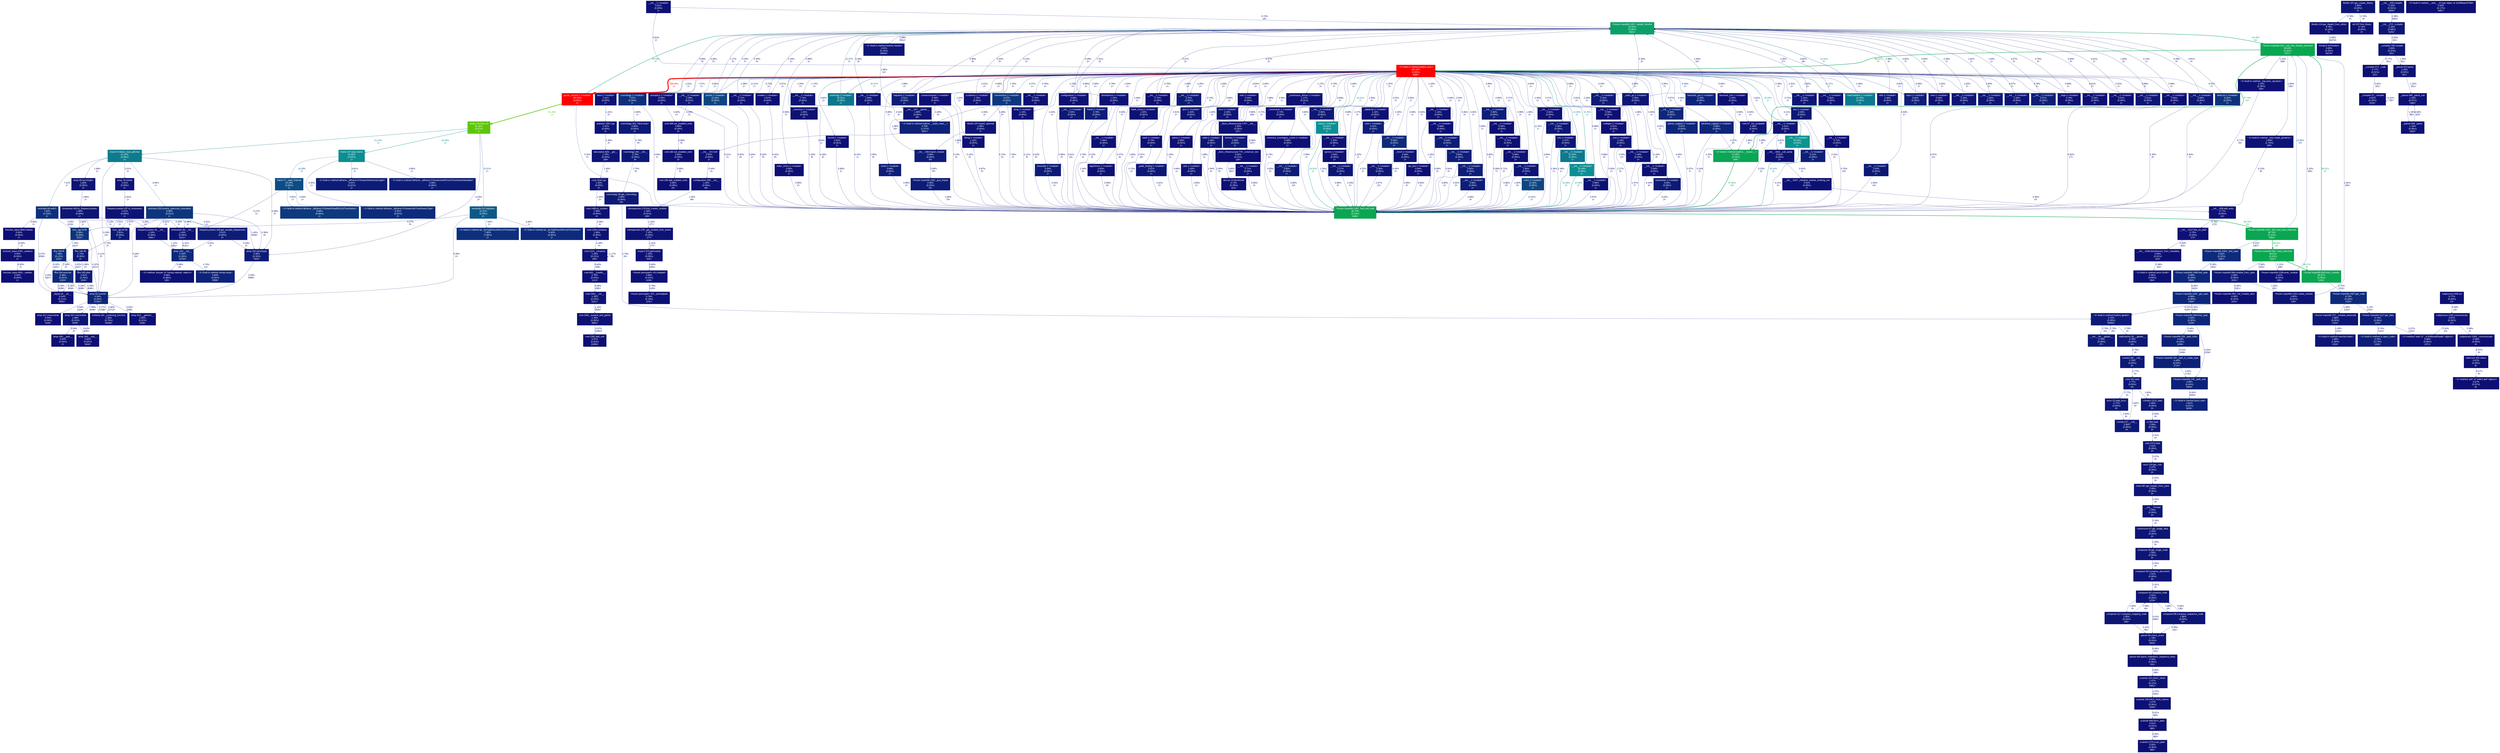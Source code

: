 digraph {
	graph [fontname=Arial, nodesep=0.125, ranksep=0.25];
	node [fontcolor=white, fontname=Arial, height=0, shape=box, style=filled, width=0];
	edge [fontname=Arial];
	23 [color="#0d1074", fontcolor="#ffffff", fontsize="10.00", label="__init__:1:<module>\n0.81%\n(0.00%)\n1×", tooltip="/work/pi_ccapano_umassd_edu/nperla_umassd_edu/envs/pycbc/lib/python3.11/site-packages/numpy/core/__init__.py"];
	23 -> 346 [arrowsize="0.35", color="#0d1074", fontcolor="#0d1074", fontsize="10.00", label="0.72%\n19×", labeldistance="0.50", penwidth="0.50"];
	34 [color="#0d1074", fontcolor="#ffffff", fontsize="10.00", label="<frozen posixpath>:421:_joinrealpath\n0.79%\n(0.19%)\n1101×", tooltip="<frozen posixpath>"];
	35 [color="#0d1074", fontcolor="#ffffff", fontsize="10.00", label="<frozen posixpath>:412:realpath\n0.85%\n(0.02%)\n1100×", tooltip="<frozen posixpath>"];
	35 -> 34 [arrowsize="0.35", color="#0d1074", fontcolor="#0d1074", fontsize="10.00", label="0.79%\n1100×", labeldistance="0.50", penwidth="0.50"];
	36 [color="#0d1274", fontcolor="#ffffff", fontsize="10.00", label="inspect:973:getmodule\n1.32%\n(0.09%)\n202×", tooltip="/work/pi_ccapano_umassd_edu/nperla_umassd_edu/envs/pycbc/lib/python3.11/inspect.py"];
	36 -> 35 [arrowsize="0.35", color="#0d1074", fontcolor="#0d1074", fontsize="10.00", label="0.84%\n1092×", labeldistance="0.50", penwidth="0.50"];
	66 [color="#0d0f73", fontcolor="#ffffff", fontsize="10.00", label="__init__:2189:distributions_from_metadata\n0.50%\n(0.01%)\n324×", tooltip="/work/pi_ccapano_umassd_edu/nperla_umassd_edu/envs/pycbc/lib/python3.11/site-packages/pkg_resources/__init__.py"];
	66 -> 1670 [arrowsize="0.35", color="#0d0e73", fontcolor="#0d0e73", fontsize="10.00", label="0.36%\n162×", labeldistance="0.50", penwidth="0.50"];
	82 [color="#0d1575", fontcolor="#ffffff", fontsize="10.00", label="libutils:157:get_ctypes_library\n1.90%\n(0.00%)\n5×", tooltip="/work/pi_ccapano_umassd_edu/nperla_umassd_edu/envs/pycbc/lib/python3.11/site-packages/pycbc/libutils.py"];
	82 -> 83 [arrowsize="0.35", color="#0d1074", fontcolor="#0d1074", fontsize="10.00", label="0.78%\n5×", labeldistance="0.50", penwidth="0.50"];
	82 -> 3479 [arrowsize="0.35", color="#0d1074", fontcolor="#0d1074", fontsize="10.00", label="0.74%\n3×", labeldistance="0.50", penwidth="0.50"];
	83 [color="#0d1074", fontcolor="#ffffff", fontsize="10.00", label="libutils:124:get_libpath_from_dirlist\n0.78%\n(0.10%)\n5×", tooltip="/work/pi_ccapano_umassd_edu/nperla_umassd_edu/envs/pycbc/lib/python3.11/site-packages/pycbc/libutils.py"];
	83 -> 96 [arrowsize="0.35", color="#0d0f74", fontcolor="#0d0f74", fontsize="10.00", label="0.65%\n18276×", labeldistance="0.50", penwidth="0.50"];
	86 [color="#0d1074", fontcolor="#ffffff", fontsize="10.00", label="__init__:2117:find_on_path\n0.75%\n(0.03%)\n172×", tooltip="/work/pi_ccapano_umassd_edu/nperla_umassd_edu/envs/pycbc/lib/python3.11/site-packages/pkg_resources/__init__.py"];
	86 -> 66 [arrowsize="0.35", color="#0d0f73", fontcolor="#0d0f73", fontsize="10.00", label="0.50%\n324×", labeldistance="0.50", penwidth="0.50"];
	96 [color="#0d0f74", fontcolor="#ffffff", fontsize="10.00", label="fnmatch:19:fnmatch\n0.65%\n(0.25%)\n18276×", tooltip="/work/pi_ccapano_umassd_edu/nperla_umassd_edu/envs/pycbc/lib/python3.11/fnmatch.py"];
	121 [color="#0d327d", fontcolor="#ffffff", fontsize="10.00", label="detector:1:<module>\n8.32%\n(0.00%)\n1×", tooltip="/work/pi_ccapano_umassd_edu/nperla_umassd_edu/envs/pycbc/lib/python3.11/site-packages/pycbc/detector.py"];
	121 -> 346 [arrowsize="0.35", color="#0d1d78", fontcolor="#0d1d78", fontsize="10.00", label="3.81%\n4×", labeldistance="0.50", penwidth="0.50"];
	121 -> 1118 [arrowsize="0.35", color="#0d2079", fontcolor="#0d2079", fontsize="10.00", label="4.50%\n2×", labeldistance="0.50", penwidth="0.50"];
	125 [color="#0d1676", fontcolor="#ffffff", fontsize="10.00", label="__init__:1:<module>\n2.31%\n(0.00%)\n1×", tooltip="/work/pi_ccapano_umassd_edu/nperla_umassd_edu/envs/pycbc/lib/python3.11/site-packages/numpy/__init__.py"];
	125 -> 346 [arrowsize="0.35", color="#0d1676", fontcolor="#0d1676", fontsize="10.00", label="2.25%\n17×", labeldistance="0.50", penwidth="0.50"];
	147 [color="#0d0f73", fontcolor="#ffffff", fontsize="10.00", label="utils:1:<module>\n0.54%\n(0.00%)\n1×", tooltip="/work/pi_ccapano_umassd_edu/nperla_umassd_edu/envs/pycbc/lib/python3.11/site-packages/numpy/testing/_private/utils.py"];
	180 [color="#0d1174", fontcolor="#ffffff", fontsize="10.00", label="~:0:<built-in method _imp.exec_dynamic>\n1.10%\n(0.39%)\n195×", tooltip="~"];
	180 -> 1118 [arrowsize="0.35", color="#0d1074", fontcolor="#0d1074", fontsize="10.00", label="0.77%\n25×", labeldistance="0.50", penwidth="0.50"];
	183 [color="#0d1475", fontcolor="#ffffff", fontsize="10.00", label="~:0:<built-in method _imp.create_dynamic>\n1.80%\n(1.70%)\n195×", tooltip="~"];
	183 -> 1118 [arrowsize="0.35", color="#0d0d73", fontcolor="#0d0d73", fontsize="10.00", label="0.12%\n8×", labeldistance="0.50", penwidth="0.50"];
	202 [color="#0d2179", fontcolor="#ffffff", fontsize="10.00", label="~:0:<built-in method builtins.__build_class__>\n4.79%\n(1.07%)\n3267×", tooltip="~"];
	202 -> 3559 [arrowsize="0.35", color="#0d0f73", fontcolor="#0d0f73", fontsize="10.00", label="0.54%\n1×", labeldistance="0.50", penwidth="0.50"];
	296 [color="#0d277a", fontcolor="#ffffff", fontsize="10.00", label="<frozen importlib:1604:find_spec\n5.93%\n(0.30%)\n2159×", tooltip="<frozen importlib._bootstrap_external>"];
	296 -> 336 [arrowsize="0.35", color="#0d2078", fontcolor="#0d2078", fontsize="10.00", label="4.44%\n2458×", labeldistance="0.50", penwidth="0.50"];
	296 -> 338 [arrowsize="0.35", color="#0d0e73", fontcolor="#0d0e73", fontsize="10.00", label="0.20%\n2159×", labeldistance="0.50", penwidth="0.50"];
	297 [color="#0d277b", fontcolor="#ffffff", fontsize="10.00", label="<frozen importlib:1464:_get_spec\n6.06%\n(0.08%)\n1564×", tooltip="<frozen importlib._bootstrap_external>"];
	297 -> 296 [arrowsize="0.35", color="#0d267a", fontcolor="#0d267a", fontsize="10.00", label="5.86%\n2069×", labeldistance="0.50", penwidth="0.50"];
	305 [color="#0d277b", fontcolor="#ffffff", fontsize="10.00", label="<frozen importlib:1496:find_spec\n6.08%\n(0.03%)\n1563×", tooltip="<frozen importlib._bootstrap_external>"];
	305 -> 297 [arrowsize="0.35", color="#0d277b", fontcolor="#0d277b", fontsize="10.00", label="6.06%\n1563×", labeldistance="0.50", penwidth="0.50"];
	306 [color="#0d2a7b", fontcolor="#ffffff", fontsize="10.00", label="<frozen importlib:1054:_find_spec\n6.52%\n(0.22%)\n1567×", tooltip="<frozen importlib._bootstrap>"];
	306 -> 305 [arrowsize="0.35", color="#0d277b", fontcolor="#0d277b", fontsize="10.00", label="6.08%\n1563×", labeldistance="0.50", penwidth="0.50"];
	312 [color="#0d1174", fontcolor="#ffffff", fontsize="10.00", label="<frozen importlib:1239:exec_module\n1.11%\n(0.02%)\n195×", tooltip="<frozen importlib._bootstrap_external>"];
	312 -> 1427 [arrowsize="0.35", color="#0d1174", fontcolor="#0d1174", fontsize="10.00", label="1.10%\n166×", labeldistance="0.50", penwidth="0.50"];
	313 [color="#0ba651", fontcolor="#ffffff", fontsize="10.00", label="<frozen importlib:666:_load_unlocked\n38.61%\n(0.10%)\n1521×", tooltip="<frozen importlib._bootstrap>"];
	313 -> 312 [arrowsize="0.35", color="#0d1174", fontcolor="#0d1174", fontsize="10.00", label="1.11%\n166×", labeldistance="0.50", penwidth="0.50"];
	313 -> 315 [arrowsize="0.35", color="#0d1876", fontcolor="#0d1876", fontsize="10.00", label="2.56%\n1502×", labeldistance="0.50", penwidth="0.50"];
	313 -> 324 [arrowsize="0.62", color="#0ba652", fontcolor="#0ba652", fontsize="10.00", label="38.57%\n9×", labeldistance="1.54", penwidth="1.54"];
	314 [color="#0d1475", fontcolor="#ffffff", fontsize="10.00", label="<frozen importlib:1231:create_module\n1.82%\n(0.01%)\n195×", tooltip="<frozen importlib._bootstrap_external>"];
	314 -> 1427 [arrowsize="0.35", color="#0d1475", fontcolor="#0d1475", fontsize="10.00", label="1.81%\n192×", labeldistance="0.50", penwidth="0.50"];
	315 [color="#0d1876", fontcolor="#ffffff", fontsize="10.00", label="<frozen importlib:566:module_from_spec\n2.56%\n(0.05%)\n1521×", tooltip="<frozen importlib._bootstrap>"];
	315 -> 314 [arrowsize="0.35", color="#0d1475", fontcolor="#0d1475", fontsize="10.00", label="1.82%\n192×", labeldistance="0.50", penwidth="0.50"];
	315 -> 1325 [arrowsize="0.35", color="#0d0f73", fontcolor="#0d0f73", fontsize="10.00", label="0.55%\n1521×", labeldistance="0.50", penwidth="0.50"];
	318 [color="#0d2a7b", fontcolor="#ffffff", fontsize="10.00", label="<frozen importlib:1007:get_code\n6.70%\n(0.16%)\n1315×", tooltip="<frozen importlib._bootstrap_external>"];
	318 -> 321 [arrowsize="0.35", color="#0d1e78", fontcolor="#0d1e78", fontsize="10.00", label="4.14%\n1315×", labeldistance="0.50", penwidth="0.50"];
	318 -> 327 [arrowsize="0.35", color="#0d1575", fontcolor="#0d1575", fontsize="10.00", label="1.98%\n1315×", labeldistance="0.50", penwidth="0.50"];
	321 [color="#0d1e78", fontcolor="#ffffff", fontsize="10.00", label="<frozen importlib:1127:get_data\n4.14%\n(0.06%)\n1315×", tooltip="<frozen importlib._bootstrap_external>"];
	321 -> 1636 [arrowsize="0.35", color="#0d0e73", fontcolor="#0d0e73", fontsize="10.00", label="0.27%\n1315×", labeldistance="0.50", penwidth="0.50"];
	321 -> 1649 [arrowsize="0.35", color="#0d1d78", fontcolor="#0d1d78", fontsize="10.00", label="3.74%\n1315×", labeldistance="0.50", penwidth="0.50"];
	324 [color="#0ba652", fontcolor="#ffffff", fontsize="10.00", label="<frozen importlib:934:exec_module\n38.57%\n(0.05%)\n1315×", tooltip="<frozen importlib._bootstrap_external>"];
	324 -> 318 [arrowsize="0.35", color="#0d2a7b", fontcolor="#0d2a7b", fontsize="10.00", label="6.70%\n1315×", labeldistance="0.50", penwidth="0.50"];
	324 -> 1427 [arrowsize="0.62", color="#0ba652", fontcolor="#0ba652", fontsize="10.00", label="38.51%\n9×", labeldistance="1.54", penwidth="1.54"];
	327 [color="#0d1575", fontcolor="#ffffff", fontsize="10.00", label="<frozen importlib:727:_compile_bytecode\n1.98%\n(0.05%)\n1315×", tooltip="<frozen importlib._bootstrap_external>"];
	327 -> 1729 [arrowsize="0.35", color="#0d1575", fontcolor="#0d1575", fontsize="10.00", label="1.90%\n1315×", labeldistance="0.50", penwidth="0.50"];
	336 [color="#0d2078", fontcolor="#ffffff", fontsize="10.00", label="<frozen importlib:159:_path_isfile\n4.44%\n(0.03%)\n2458×", tooltip="<frozen importlib._bootstrap_external>"];
	336 -> 337 [arrowsize="0.35", color="#0d2078", fontcolor="#0d2078", fontsize="10.00", label="4.41%\n2458×", labeldistance="0.50", penwidth="0.50"];
	337 [color="#0d2078", fontcolor="#ffffff", fontsize="10.00", label="<frozen importlib:150:_path_is_mode_type\n4.43%\n(0.04%)\n2715×", tooltip="<frozen importlib._bootstrap_external>"];
	337 -> 338 [arrowsize="0.35", color="#0d2078", fontcolor="#0d2078", fontsize="10.00", label="4.40%\n2715×", labeldistance="0.50", penwidth="0.50"];
	338 [color="#0d2179", fontcolor="#ffffff", fontsize="10.00", label="<frozen importlib:140:_path_stat\n4.68%\n(0.04%)\n6359×", tooltip="<frozen importlib._bootstrap_external>"];
	338 -> 1665 [arrowsize="0.35", color="#0d2179", fontcolor="#0d2179", fontsize="10.00", label="4.64%\n6359×", labeldistance="0.50", penwidth="0.50"];
	346 [color="#0ba068", fontcolor="#ffffff", fontsize="10.00", label="<frozen importlib:1207:_handle_fromlist\n34.52%\n(0.09%)\n4941×", tooltip="<frozen importlib._bootstrap>"];
	346 -> 1427 [arrowsize="0.59", color="#0ba068", fontcolor="#0ba068", fontsize="10.00", label="34.45%\n61×", labeldistance="1.38", penwidth="1.38"];
	346 -> 2105 [arrowsize="0.35", color="#0d1575", fontcolor="#0d1575", fontsize="10.00", label="1.89%\n9512×", labeldistance="0.50", penwidth="0.50"];
	347 [color="#0ba556", fontcolor="#ffffff", fontsize="10.00", label="~:0:<built-in method builtins.__import__>\n37.80%\n(0.03%)\n849×", tooltip="~"];
	347 -> 1118 [arrowsize="0.61", color="#0ba556", fontcolor="#0ba556", fontsize="10.00", label="37.80%\n15×", labeldistance="1.51", penwidth="1.51"];
	363 [color="#ff0000", fontcolor="#ffffff", fontsize="10.00", label="pycbc_inspiral:1:<module>\n100.00%\n(0.00%)\n1×", tooltip="/work/pi_ccapano_umassd_edu/nperla_umassd_edu/envs/pycbc/bin/pycbc_inspiral"];
	363 -> 346 [arrowsize="0.54", color="#0c9a80", fontcolor="#0c9a80", fontsize="10.00", label="29.58%\n4×", labeldistance="1.18", penwidth="1.18"];
	363 -> 1118 [arrowsize="0.35", color="#0d367e", fontcolor="#0d367e", fontsize="10.00", label="9.06%\n5×", labeldistance="0.50", penwidth="0.50"];
	363 -> 2136 [arrowsize="0.78", color="#5dc608", fontcolor="#5dc608", fontsize="10.00", label="61.26%\n1×", labeldistance="2.45", penwidth="2.45"];
	369 [color="#0d1074", fontcolor="#ffffff", fontsize="10.00", label="__init__:1:<module>\n0.82%\n(0.00%)\n1×", tooltip="/work/pi_ccapano_umassd_edu/nperla_umassd_edu/envs/pycbc/lib/python3.11/site-packages/numpy/lib/__init__.py"];
	369 -> 346 [arrowsize="0.35", color="#0d1074", fontcolor="#0d1074", fontsize="10.00", label="0.82%\n18×", labeldistance="0.50", penwidth="0.50"];
	371 [color="#0d0f73", fontcolor="#ffffff", fontsize="10.00", label="index_tricks:1:<module>\n0.56%\n(0.00%)\n1×", tooltip="/work/pi_ccapano_umassd_edu/nperla_umassd_edu/envs/pycbc/lib/python3.11/site-packages/numpy/lib/index_tricks.py"];
	371 -> 1118 [arrowsize="0.35", color="#0d0f73", fontcolor="#0d0f73", fontsize="10.00", label="0.56%\n2×", labeldistance="0.50", penwidth="0.50"];
	396 [color="#0d1074", fontcolor="#ffffff", fontsize="10.00", label="__init__:1:<module>\n0.72%\n(0.00%)\n1×", tooltip="/work/pi_ccapano_umassd_edu/nperla_umassd_edu/envs/pycbc/lib/python3.11/site-packages/h5py/__init__.py"];
	396 -> 346 [arrowsize="0.35", color="#0d0e73", fontcolor="#0d0e73", fontsize="10.00", label="0.40%\n4×", labeldistance="0.50", penwidth="0.50"];
	396 -> 1118 [arrowsize="0.35", color="#0d0e73", fontcolor="#0d0e73", fontsize="10.00", label="0.32%\n5×", labeldistance="0.50", penwidth="0.50"];
	397 [color="#0d1174", fontcolor="#ffffff", fontsize="10.00", label="array:1:<module>\n1.13%\n(0.00%)\n1×", tooltip="/work/pi_ccapano_umassd_edu/nperla_umassd_edu/envs/pycbc/lib/python3.11/site-packages/pycbc/types/array.py"];
	397 -> 1118 [arrowsize="0.35", color="#0d1174", fontcolor="#0d1174", fontsize="10.00", label="1.11%\n3×", labeldistance="0.50", penwidth="0.50"];
	401 [color="#0d1575", fontcolor="#ffffff", fontsize="10.00", label="timeseries:933:to_frequencyseries\n1.86%\n(0.00%)\n1×", tooltip="/work/pi_ccapano_umassd_edu/nperla_umassd_edu/envs/pycbc/lib/python3.11/site-packages/pycbc/types/timeseries.py"];
	401 -> 2210 [arrowsize="0.35", color="#0d0d73", fontcolor="#0d0d73", fontsize="10.00", label="0.16%\n1×", labeldistance="0.50", penwidth="0.50"];
	401 -> 2212 [arrowsize="0.35", color="#0d1375", fontcolor="#0d1375", fontsize="10.00", label="1.50%\n1×", labeldistance="0.50", penwidth="0.50"];
	401 -> 3489 [arrowsize="0.35", color="#0d0d73", fontcolor="#0d0d73", fontsize="10.00", label="0.11%\n2×", labeldistance="0.50", penwidth="0.50"];
	402 [color="#0d1375", fontcolor="#ffffff", fontsize="10.00", label="frequencyseries:437:to_timeseries\n1.51%\n(0.00%)\n1×", tooltip="/work/pi_ccapano_umassd_edu/nperla_umassd_edu/envs/pycbc/lib/python3.11/site-packages/pycbc/types/frequencyseries.py"];
	402 -> 2209 [arrowsize="0.35", color="#0d0d73", fontcolor="#0d0d73", fontsize="10.00", label="0.16%\n1×", labeldistance="0.50", penwidth="0.50"];
	402 -> 2213 [arrowsize="0.35", color="#0d1274", fontcolor="#0d1274", fontsize="10.00", label="1.23%\n1×", labeldistance="0.50", penwidth="0.50"];
	419 [color="#0d1475", fontcolor="#ffffff", fontsize="10.00", label="__init__:1:<module>\n1.74%\n(0.00%)\n1×", tooltip="/work/pi_ccapano_umassd_edu/nperla_umassd_edu/envs/pycbc/lib/python3.11/site-packages/astropy/__init__.py"];
	419 -> 202 [arrowsize="0.35", color="#0d0f73", fontcolor="#0d0f73", fontsize="10.00", label="0.54%\n4×", labeldistance="0.50", penwidth="0.50"];
	419 -> 346 [arrowsize="0.35", color="#0d1174", fontcolor="#0d1174", fontsize="10.00", label="0.99%\n1×", labeldistance="0.50", penwidth="0.50"];
	419 -> 1118 [arrowsize="0.35", color="#0d0d73", fontcolor="#0d0d73", fontsize="10.00", label="0.18%\n4×", labeldistance="0.50", penwidth="0.50"];
	421 [color="#0c768d", fontcolor="#ffffff", fontsize="10.00", label="eventmgr:1:<module>\n20.41%\n(0.00%)\n1×", tooltip="/work/pi_ccapano_umassd_edu/nperla_umassd_edu/envs/pycbc/lib/python3.11/site-packages/pycbc/events/eventmgr.py"];
	421 -> 346 [arrowsize="0.35", color="#0d4582", fontcolor="#0d4582", fontsize="10.00", label="12.07%\n2×", labeldistance="0.50", penwidth="0.50"];
	421 -> 1118 [arrowsize="0.35", color="#0d327d", fontcolor="#0d327d", fontsize="10.00", label="8.34%\n1×", labeldistance="0.50", penwidth="0.50"];
	422 [color="#0c798e", fontcolor="#ffffff", fontsize="10.00", label="matchedfilter:1:<module>\n21.02%\n(0.00%)\n1×", tooltip="/work/pi_ccapano_umassd_edu/nperla_umassd_edu/envs/pycbc/lib/python3.11/site-packages/pycbc/filter/matchedfilter.py"];
	422 -> 346 [arrowsize="0.46", color="#0c798e", fontcolor="#0c798e", fontsize="10.00", label="21.01%\n5×", labeldistance="0.84", penwidth="0.84"];
	424 [color="#0d1174", fontcolor="#ffffff", fontsize="10.00", label="configuration:1:<module>\n0.96%\n(0.00%)\n1×", tooltip="/work/pi_ccapano_umassd_edu/nperla_umassd_edu/envs/pycbc/lib/python3.11/site-packages/astropy/config/configuration.py"];
	424 -> 346 [arrowsize="0.35", color="#0d0e73", fontcolor="#0d0e73", fontsize="10.00", label="0.29%\n2×", labeldistance="0.50", penwidth="0.50"];
	424 -> 1118 [arrowsize="0.35", color="#0d0f74", fontcolor="#0d0f74", fontsize="10.00", label="0.66%\n4×", labeldistance="0.50", penwidth="0.50"];
	425 [color="#0d1274", fontcolor="#ffffff", fontsize="10.00", label="configuration:258:__init__\n1.26%\n(0.00%)\n48×", tooltip="/work/pi_ccapano_umassd_edu/nperla_umassd_edu/envs/pycbc/lib/python3.11/site-packages/astropy/config/configuration.py"];
	425 -> 2217 [arrowsize="0.35", color="#0d1274", fontcolor="#0d1274", fontsize="10.00", label="1.25%\n48×", labeldistance="0.50", penwidth="0.50"];
	438 [color="#0d1876", fontcolor="#ffffff", fontsize="10.00", label="formats:1:<module>\n2.58%\n(0.00%)\n1×", tooltip="/work/pi_ccapano_umassd_edu/nperla_umassd_edu/envs/pycbc/lib/python3.11/site-packages/astropy/time/formats.py"];
	438 -> 1118 [arrowsize="0.35", color="#0d1776", fontcolor="#0d1776", fontsize="10.00", label="2.49%\n3×", labeldistance="0.50", penwidth="0.50"];
	450 [color="#0d1174", fontcolor="#ffffff", fontsize="10.00", label="astrophys:1:<module>\n0.93%\n(0.00%)\n1×", tooltip="/work/pi_ccapano_umassd_edu/nperla_umassd_edu/envs/pycbc/lib/python3.11/site-packages/astropy/units/astrophys.py"];
	450 -> 346 [arrowsize="0.35", color="#0d0e73", fontcolor="#0d0e73", fontsize="10.00", label="0.28%\n2×", labeldistance="0.50", penwidth="0.50"];
	450 -> 1118 [arrowsize="0.35", color="#0d0d73", fontcolor="#0d0d73", fontsize="10.00", label="0.11%\n1×", labeldistance="0.50", penwidth="0.50"];
	450 -> 6622 [arrowsize="0.35", color="#0d0e73", fontcolor="#0d0e73", fontsize="10.00", label="0.32%\n1×", labeldistance="0.50", penwidth="0.50"];
	464 [color="#0d1b77", fontcolor="#ffffff", fontsize="10.00", label="__init__:1:<module>\n3.25%\n(0.00%)\n1×", tooltip="/work/pi_ccapano_umassd_edu/nperla_umassd_edu/envs/pycbc/lib/python3.11/site-packages/astropy/coordinates/builtin_frames/__init__.py"];
	464 -> 346 [arrowsize="0.35", color="#0d0e73", fontcolor="#0d0e73", fontsize="10.00", label="0.27%\n2×", labeldistance="0.50", penwidth="0.50"];
	464 -> 1118 [arrowsize="0.35", color="#0d1977", fontcolor="#0d1977", fontsize="10.00", label="2.97%\n16×", labeldistance="0.50", penwidth="0.50"];
	466 [color="#0d1776", fontcolor="#ffffff", fontsize="10.00", label="utils:1:<module>\n2.46%\n(0.00%)\n1×", tooltip="/work/pi_ccapano_umassd_edu/nperla_umassd_edu/envs/pycbc/lib/python3.11/site-packages/astropy/coordinates/builtin_frames/utils.py"];
	466 -> 346 [arrowsize="0.35", color="#0d1776", fontcolor="#0d1776", fontsize="10.00", label="2.38%\n3×", labeldistance="0.50", penwidth="0.50"];
	468 [color="#0d1676", fontcolor="#ffffff", fontsize="10.00", label="__init__:1:<module>\n2.30%\n(0.00%)\n1×", tooltip="/work/pi_ccapano_umassd_edu/nperla_umassd_edu/envs/pycbc/lib/python3.11/site-packages/astropy/table/__init__.py"];
	468 -> 1118 [arrowsize="0.35", color="#0d1575", fontcolor="#0d1575", fontsize="10.00", label="2.07%\n12×", labeldistance="0.50", penwidth="0.50"];
	469 [color="#0d1776", fontcolor="#ffffff", fontsize="10.00", label="iers:1:<module>\n2.35%\n(0.00%)\n1×", tooltip="/work/pi_ccapano_umassd_edu/nperla_umassd_edu/envs/pycbc/lib/python3.11/site-packages/astropy/utils/iers/iers.py"];
	469 -> 1118 [arrowsize="0.35", color="#0d1676", fontcolor="#0d1676", fontsize="10.00", label="2.31%\n1×", labeldistance="0.50", penwidth="0.50"];
	479 [color="#0d1074", fontcolor="#ffffff", fontsize="10.00", label="__init__:1:<module>\n0.71%\n(0.00%)\n1×", tooltip="/work/pi_ccapano_umassd_edu/nperla_umassd_edu/envs/pycbc/lib/python3.11/site-packages/astropy/io/ascii/__init__.py"];
	479 -> 1118 [arrowsize="0.35", color="#0d1074", fontcolor="#0d1074", fontsize="10.00", label="0.70%\n13×", labeldistance="0.50", penwidth="0.50"];
	508 [color="#0d1876", fontcolor="#ffffff", fontsize="10.00", label="__init__:1:<module>\n2.63%\n(0.00%)\n1×", tooltip="/work/pi_ccapano_umassd_edu/nperla_umassd_edu/envs/pycbc/lib/python3.11/site-packages/scipy/optimize/__init__.py"];
	508 -> 1118 [arrowsize="0.35", color="#0d1776", fontcolor="#0d1776", fontsize="10.00", label="2.55%\n14×", labeldistance="0.50", penwidth="0.50"];
	509 [color="#0d4582", fontcolor="#ffffff", fontsize="10.00", label="pnutils:1:<module>\n12.02%\n(0.00%)\n1×", tooltip="/work/pi_ccapano_umassd_edu/nperla_umassd_edu/envs/pycbc/lib/python3.11/site-packages/pycbc/pnutils.py"];
	509 -> 346 [arrowsize="0.35", color="#0d377f", fontcolor="#0d377f", fontsize="10.00", label="9.38%\n2×", labeldistance="0.50", penwidth="0.50"];
	509 -> 1118 [arrowsize="0.35", color="#0d1876", fontcolor="#0d1876", fontsize="10.00", label="2.64%\n1×", labeldistance="0.50", penwidth="0.50"];
	511 [color="#0d1174", fontcolor="#ffffff", fontsize="10.00", label="_minimize:1:<module>\n1.04%\n(0.00%)\n1×", tooltip="/work/pi_ccapano_umassd_edu/nperla_umassd_edu/envs/pycbc/lib/python3.11/site-packages/scipy/optimize/_minimize.py"];
	511 -> 1118 [arrowsize="0.35", color="#0d1174", fontcolor="#0d1174", fontsize="10.00", label="1.03%\n9×", labeldistance="0.50", penwidth="0.50"];
	519 [color="#0d377f", fontcolor="#ffffff", fontsize="10.00", label="conversions:1:<module>\n9.37%\n(0.00%)\n1×", tooltip="/work/pi_ccapano_umassd_edu/nperla_umassd_edu/envs/pycbc/lib/python3.11/site-packages/pycbc/conversions.py"];
	519 -> 346 [arrowsize="0.35", color="#0d0d73", fontcolor="#0d0d73", fontsize="10.00", label="0.12%\n1×", labeldistance="0.50", penwidth="0.50"];
	519 -> 1118 [arrowsize="0.35", color="#0d2f7c", fontcolor="#0d2f7c", fontsize="10.00", label="7.58%\n2×", labeldistance="0.50", penwidth="0.50"];
	519 -> 7459 [arrowsize="0.35", color="#0d1475", fontcolor="#0d1475", fontsize="10.00", label="1.66%\n2×", labeldistance="0.50", penwidth="0.50"];
	527 [color="#0d1375", fontcolor="#ffffff", fontsize="10.00", label="base:1:<module>\n1.51%\n(0.00%)\n1×", tooltip="/work/pi_ccapano_umassd_edu/nperla_umassd_edu/envs/pycbc/lib/python3.11/site-packages/astropy/cosmology/flrw/base.py"];
	527 -> 3592 [arrowsize="0.35", color="#0d1375", fontcolor="#0d1375", fontsize="10.00", label="1.41%\n2×", labeldistance="0.50", penwidth="0.50"];
	529 [color="#0d1274", fontcolor="#ffffff", fontsize="10.00", label="fitting:1:<module>\n1.22%\n(0.00%)\n1×", tooltip="/work/pi_ccapano_umassd_edu/nperla_umassd_edu/envs/pycbc/lib/python3.11/site-packages/astropy/modeling/fitting.py"];
	529 -> 1118 [arrowsize="0.35", color="#0d1074", fontcolor="#0d1074", fontsize="10.00", label="0.87%\n3×", labeldistance="0.50", penwidth="0.50"];
	538 [color="#0d0f73", fontcolor="#ffffff", fontsize="10.00", label="models:1:<module>\n0.57%\n(0.00%)\n1×", tooltip="/work/pi_ccapano_umassd_edu/nperla_umassd_edu/envs/pycbc/lib/python3.11/site-packages/astropy/modeling/models.py"];
	538 -> 346 [arrowsize="0.35", color="#0d0d73", fontcolor="#0d0d73", fontsize="10.00", label="0.16%\n1×", labeldistance="0.50", penwidth="0.50"];
	538 -> 1118 [arrowsize="0.35", color="#0d0e73", fontcolor="#0d0e73", fontsize="10.00", label="0.41%\n8×", labeldistance="0.50", penwidth="0.50"];
	547 [color="#0d1375", fontcolor="#ffffff", fontsize="10.00", label="__init__:1:<module>\n1.61%\n(0.00%)\n1×", tooltip="/work/pi_ccapano_umassd_edu/nperla_umassd_edu/envs/pycbc/lib/python3.11/site-packages/pkg_resources/__init__.py"];
	547 -> 347 [arrowsize="0.35", color="#0d0e73", fontcolor="#0d0e73", fontsize="10.00", label="0.39%\n5×", labeldistance="0.50", penwidth="0.50"];
	547 -> 1118 [arrowsize="0.35", color="#0d0e73", fontcolor="#0d0e73", fontsize="10.00", label="0.22%\n2×", labeldistance="0.50", penwidth="0.50"];
	547 -> 3823 [arrowsize="0.35", color="#0d1174", fontcolor="#0d1174", fontsize="10.00", label="0.91%\n2×", labeldistance="0.50", penwidth="0.50"];
	553 [color="#0d1b77", fontcolor="#ffffff", fontsize="10.00", label="__init__:1:<module>\n3.43%\n(0.00%)\n1×", tooltip="/work/pi_ccapano_umassd_edu/nperla_umassd_edu/envs/pycbc/lib/python3.11/site-packages/scipy/signal/__init__.py"];
	553 -> 346 [arrowsize="0.35", color="#0d0e73", fontcolor="#0d0e73", fontsize="10.00", label="0.34%\n3×", labeldistance="0.50", penwidth="0.50"];
	553 -> 1118 [arrowsize="0.35", color="#0d1a77", fontcolor="#0d1a77", fontsize="10.00", label="3.09%\n14×", labeldistance="0.50", penwidth="0.50"];
	554 [color="#0d1b77", fontcolor="#ffffff", fontsize="10.00", label="resample:1:<module>\n3.44%\n(0.00%)\n1×", tooltip="/work/pi_ccapano_umassd_edu/nperla_umassd_edu/envs/pycbc/lib/python3.11/site-packages/pycbc/filter/resample.py"];
	554 -> 1118 [arrowsize="0.35", color="#0d1b77", fontcolor="#0d1b77", fontsize="10.00", label="3.44%\n1×", labeldistance="0.50", penwidth="0.50"];
	564 [color="#0d1876", fontcolor="#ffffff", fontsize="10.00", label="__init__:1:<module>\n2.59%\n(0.00%)\n1×", tooltip="/work/pi_ccapano_umassd_edu/nperla_umassd_edu/envs/pycbc/lib/python3.11/site-packages/scipy/stats/__init__.py"];
	564 -> 1118 [arrowsize="0.35", color="#0d1776", fontcolor="#0d1776", fontsize="10.00", label="2.51%\n13×", labeldistance="0.50", penwidth="0.50"];
	565 [color="#0d1575", fontcolor="#ffffff", fontsize="10.00", label="_stats_py:1:<module>\n2.00%\n(0.00%)\n1×", tooltip="/work/pi_ccapano_umassd_edu/nperla_umassd_edu/envs/pycbc/lib/python3.11/site-packages/scipy/stats/_stats_py.py"];
	565 -> 346 [arrowsize="0.35", color="#0d1375", fontcolor="#0d1375", fontsize="10.00", label="1.60%\n10×", labeldistance="0.50", penwidth="0.50"];
	565 -> 1118 [arrowsize="0.35", color="#0d0d73", fontcolor="#0d0d73", fontsize="10.00", label="0.18%\n3×", labeldistance="0.50", penwidth="0.50"];
	568 [color="#0d1274", fontcolor="#ffffff", fontsize="10.00", label="_continuous_distns:1:<module>\n1.17%\n(0.01%)\n1×", tooltip="/work/pi_ccapano_umassd_edu/nperla_umassd_edu/envs/pycbc/lib/python3.11/site-packages/scipy/stats/_continuous_distns.py"];
	568 -> 3007 [arrowsize="0.35", color="#0d1174", fontcolor="#0d1174", fontsize="10.00", label="0.98%\n106×", labeldistance="0.50", penwidth="0.50"];
	569 [color="#0d1475", fontcolor="#ffffff", fontsize="10.00", label="__init__:1:<module>\n1.68%\n(0.00%)\n1×", tooltip="/work/pi_ccapano_umassd_edu/nperla_umassd_edu/envs/pycbc/lib/python3.11/site-packages/requests/__init__.py"];
	569 -> 346 [arrowsize="0.35", color="#0d0d73", fontcolor="#0d0d73", fontsize="10.00", label="0.18%\n3×", labeldistance="0.50", penwidth="0.50"];
	569 -> 1118 [arrowsize="0.35", color="#0d1375", fontcolor="#0d1375", fontsize="10.00", label="1.50%\n4×", labeldistance="0.50", penwidth="0.50"];
	583 [color="#0d0f74", fontcolor="#ffffff", fontsize="10.00", label="record:1:<module>\n0.62%\n(0.00%)\n1×", tooltip="/work/pi_ccapano_umassd_edu/nperla_umassd_edu/envs/pycbc/lib/python3.11/site-packages/pycbc/io/record.py"];
	583 -> 1118 [arrowsize="0.35", color="#0d0f74", fontcolor="#0d0f74", fontsize="10.00", label="0.60%\n1×", labeldistance="0.50", penwidth="0.50"];
	588 [color="#0d1d78", fontcolor="#ffffff", fontsize="10.00", label="strain:1:<module>\n3.89%\n(0.00%)\n1×", tooltip="/work/pi_ccapano_umassd_edu/nperla_umassd_edu/envs/pycbc/lib/python3.11/site-packages/pycbc/strain/strain.py"];
	588 -> 1118 [arrowsize="0.35", color="#0d1d78", fontcolor="#0d1d78", fontsize="10.00", label="3.89%\n2×", labeldistance="0.50", penwidth="0.50"];
	589 [color="#0d1d78", fontcolor="#ffffff", fontsize="10.00", label="frame:1:<module>\n3.78%\n(0.00%)\n1×", tooltip="/work/pi_ccapano_umassd_edu/nperla_umassd_edu/envs/pycbc/lib/python3.11/site-packages/pycbc/frame/frame.py"];
	589 -> 1118 [arrowsize="0.35", color="#0d1d78", fontcolor="#0d1d78", fontsize="10.00", label="3.78%\n2×", labeldistance="0.50", penwidth="0.50"];
	590 [color="#0d1d78", fontcolor="#ffffff", fontsize="10.00", label="inject:1:<module>\n3.82%\n(0.00%)\n1×", tooltip="/work/pi_ccapano_umassd_edu/nperla_umassd_edu/envs/pycbc/lib/python3.11/site-packages/pycbc/inject/inject.py"];
	590 -> 346 [arrowsize="0.35", color="#0d1d78", fontcolor="#0d1d78", fontsize="10.00", label="3.82%\n7×", labeldistance="0.50", penwidth="0.50"];
	591 [color="#0d1c77", fontcolor="#ffffff", fontsize="10.00", label="requests:1:<module>\n3.51%\n(0.00%)\n1×", tooltip="/work/pi_ccapano_umassd_edu/nperla_umassd_edu/envs/pycbc/lib/python3.11/site-packages/igwn_auth_utils/requests.py"];
	591 -> 346 [arrowsize="0.35", color="#0d0e73", fontcolor="#0d0e73", fontsize="10.00", label="0.38%\n3×", labeldistance="0.50", penwidth="0.50"];
	591 -> 1118 [arrowsize="0.35", color="#0d1a77", fontcolor="#0d1a77", fontsize="10.00", label="3.13%\n4×", labeldistance="0.50", penwidth="0.50"];
	601 [color="#0d1174", fontcolor="#ffffff", fontsize="10.00", label="__init__:1:<module>\n1.06%\n(0.00%)\n1×", tooltip="/work/pi_ccapano_umassd_edu/nperla_umassd_edu/envs/pycbc/lib/python3.11/site-packages/urllib3/__init__.py"];
	601 -> 1118 [arrowsize="0.35", color="#0d1174", fontcolor="#0d1174", fontsize="10.00", label="1.04%\n6×", labeldistance="0.50", penwidth="0.50"];
	614 [color="#0d0f74", fontcolor="#ffffff", fontsize="10.00", label="algorithms:1:<module>\n0.63%\n(0.00%)\n1×", tooltip="/work/pi_ccapano_umassd_edu/nperla_umassd_edu/envs/pycbc/lib/python3.11/site-packages/jwt/algorithms.py"];
	614 -> 1118 [arrowsize="0.35", color="#0d0f74", fontcolor="#0d0f74", fontsize="10.00", label="0.60%\n8×", labeldistance="0.50", penwidth="0.50"];
	615 [color="#0d1274", fontcolor="#ffffff", fontsize="10.00", label="scitokens:1:<module>\n1.15%\n(0.00%)\n1×", tooltip="/work/pi_ccapano_umassd_edu/nperla_umassd_edu/envs/pycbc/lib/python3.11/site-packages/scitokens/scitokens.py"];
	615 -> 346 [arrowsize="0.35", color="#0d0f73", fontcolor="#0d0f73", fontsize="10.00", label="0.43%\n5×", labeldistance="0.50", penwidth="0.50"];
	615 -> 1118 [arrowsize="0.35", color="#0d1074", fontcolor="#0d1074", fontsize="10.00", label="0.72%\n2×", labeldistance="0.50", penwidth="0.50"];
	690 [color="#0d1174", fontcolor="#ffffff", fontsize="10.00", label="bank_chisq:1:<module>\n1.00%\n(0.00%)\n1×", tooltip="/work/pi_ccapano_umassd_edu/nperla_umassd_edu/envs/pycbc/lib/python3.11/site-packages/pycbc/vetoes/bank_chisq.py"];
	690 -> 1118 [arrowsize="0.35", color="#0d1174", fontcolor="#0d1174", fontsize="10.00", label="1.00%\n1×", labeldistance="0.50", penwidth="0.50"];
	713 [color="#0d1074", fontcolor="#ffffff", fontsize="10.00", label="bank:1:<module>\n0.73%\n(0.00%)\n1×", tooltip="/work/pi_ccapano_umassd_edu/nperla_umassd_edu/envs/pycbc/lib/python3.11/site-packages/pycbc/waveform/bank.py"];
	713 -> 1118 [arrowsize="0.35", color="#0d1074", fontcolor="#0d1074", fontsize="10.00", label="0.73%\n2×", labeldistance="0.50", penwidth="0.50"];
	725 [color="#0d1876", fontcolor="#ffffff", fontsize="10.00", label="_peak_finding:1:<module>\n2.61%\n(0.00%)\n1×", tooltip="/work/pi_ccapano_umassd_edu/nperla_umassd_edu/envs/pycbc/lib/python3.11/site-packages/scipy/signal/_peak_finding.py"];
	725 -> 1118 [arrowsize="0.35", color="#0d1876", fontcolor="#0d1876", fontsize="10.00", label="2.61%\n2×", labeldistance="0.50", penwidth="0.50"];
	744 [color="#0d1375", fontcolor="#ffffff", fontsize="10.00", label="distributions:1:<module>\n1.54%\n(0.00%)\n1×", tooltip="/work/pi_ccapano_umassd_edu/nperla_umassd_edu/envs/pycbc/lib/python3.11/site-packages/scipy/stats/distributions.py"];
	744 -> 346 [arrowsize="0.35", color="#0d1375", fontcolor="#0d1375", fontsize="10.00", label="1.41%\n3×", labeldistance="0.50", penwidth="0.50"];
	744 -> 1118 [arrowsize="0.35", color="#0d0d73", fontcolor="#0d0d73", fontsize="10.00", label="0.12%\n3×", labeldistance="0.50", penwidth="0.50"];
	755 [color="#0d0f73", fontcolor="#ffffff", fontsize="10.00", label="veto:1:<module>\n0.56%\n(0.00%)\n1×", tooltip="/work/pi_ccapano_umassd_edu/nperla_umassd_edu/envs/pycbc/lib/python3.11/site-packages/pycbc/events/veto.py"];
	755 -> 346 [arrowsize="0.35", color="#0d0f73", fontcolor="#0d0f73", fontsize="10.00", label="0.54%\n2×", labeldistance="0.50", penwidth="0.50"];
	762 [color="#0d1475", fontcolor="#ffffff", fontsize="10.00", label="qnm:1:<module>\n1.63%\n(0.00%)\n1×", tooltip="/work/pi_ccapano_umassd_edu/nperla_umassd_edu/envs/pycbc/lib/python3.11/site-packages/pykerr/qnm.py"];
	762 -> 1118 [arrowsize="0.35", color="#0d1475", fontcolor="#0d1475", fontsize="10.00", label="1.63%\n1×", labeldistance="0.50", penwidth="0.50"];
	771 [color="#0d1074", fontcolor="#ffffff", fontsize="10.00", label="spline:1:<module>\n0.85%\n(0.00%)\n1×", tooltip="/work/pi_ccapano_umassd_edu/nperla_umassd_edu/envs/pycbc/lib/python3.11/site-packages/astropy/modeling/spline.py"];
	771 -> 1118 [arrowsize="0.35", color="#0d1074", fontcolor="#0d1074", fontsize="10.00", label="0.84%\n1×", labeldistance="0.50", penwidth="0.50"];
	772 [color="#0d1676", fontcolor="#ffffff", fontsize="10.00", label="__init__:1:<module>\n2.26%\n(0.00%)\n1×", tooltip="/work/pi_ccapano_umassd_edu/nperla_umassd_edu/envs/pycbc/lib/python3.11/site-packages/astropy/cosmology/io/__init__.py"];
	772 -> 346 [arrowsize="0.35", color="#0d1676", fontcolor="#0d1676", fontsize="10.00", label="2.26%\n1×", labeldistance="0.50", penwidth="0.50"];
	773 [color="#0d1475", fontcolor="#ffffff", fontsize="10.00", label="__init__:1:<module>\n1.82%\n(0.00%)\n1×", tooltip="/work/pi_ccapano_umassd_edu/nperla_umassd_edu/envs/pycbc/lib/python3.11/site-packages/astropy/modeling/__init__.py"];
	773 -> 346 [arrowsize="0.35", color="#0d1475", fontcolor="#0d1475", fontsize="10.00", label="1.81%\n1×", labeldistance="0.50", penwidth="0.50"];
	774 [color="#0d1475", fontcolor="#ffffff", fontsize="10.00", label="utils:1:<module>\n1.83%\n(0.00%)\n1×", tooltip="/work/pi_ccapano_umassd_edu/nperla_umassd_edu/envs/pycbc/lib/python3.11/site-packages/astropy/cosmology/io/utils.py"];
	774 -> 1118 [arrowsize="0.35", color="#0d1475", fontcolor="#0d1475", fontsize="10.00", label="1.83%\n1×", labeldistance="0.50", penwidth="0.50"];
	775 [color="#0d1575", fontcolor="#ffffff", fontsize="10.00", label="ecsv:1:<module>\n2.03%\n(0.00%)\n1×", tooltip="/work/pi_ccapano_umassd_edu/nperla_umassd_edu/envs/pycbc/lib/python3.11/site-packages/astropy/cosmology/io/ecsv.py"];
	775 -> 1118 [arrowsize="0.35", color="#0d1575", fontcolor="#0d1575", fontsize="10.00", label="1.99%\n1×", labeldistance="0.50", penwidth="0.50"];
	776 [color="#0d1575", fontcolor="#ffffff", fontsize="10.00", label="table:1:<module>\n1.98%\n(0.00%)\n1×", tooltip="/work/pi_ccapano_umassd_edu/nperla_umassd_edu/envs/pycbc/lib/python3.11/site-packages/astropy/cosmology/io/table.py"];
	776 -> 1118 [arrowsize="0.35", color="#0d1575", fontcolor="#0d1575", fontsize="10.00", label="1.94%\n3×", labeldistance="0.50", penwidth="0.50"];
	781 [color="#0d1074", fontcolor="#ffffff", fontsize="10.00", label="__init__:1:<module>\n0.76%\n(0.00%)\n1×", tooltip="/work/pi_ccapano_umassd_edu/nperla_umassd_edu/envs/pycbc/lib/python3.11/site-packages/astropy/nddata/__init__.py"];
	781 -> 202 [arrowsize="0.35", color="#0d0e73", fontcolor="#0d0e73", fontsize="10.00", label="0.34%\n1×", labeldistance="0.50", penwidth="0.50"];
	781 -> 1118 [arrowsize="0.35", color="#0d0e73", fontcolor="#0d0e73", fontsize="10.00", label="0.42%\n5×", labeldistance="0.50", penwidth="0.50"];
	812 [color="#0d1475", fontcolor="#ffffff", fontsize="10.00", label="__init__:1:<module>\n1.63%\n(0.00%)\n1×", tooltip="/work/pi_ccapano_umassd_edu/nperla_umassd_edu/envs/pycbc/lib/python3.11/site-packages/astropy/cosmology/flrw/__init__.py"];
	812 -> 346 [arrowsize="0.35", color="#0d1475", fontcolor="#0d1475", fontsize="10.00", label="1.63%\n1×", labeldistance="0.50", penwidth="0.50"];
	851 [color="#0d1e78", fontcolor="#ffffff", fontsize="10.00", label="__init__:1:<module>\n4.07%\n(0.00%)\n1×", tooltip="/work/pi_ccapano_umassd_edu/nperla_umassd_edu/envs/pycbc/lib/python3.11/site-packages/astropy/cosmology/__init__.py"];
	851 -> 346 [arrowsize="0.35", color="#0d1e78", fontcolor="#0d1e78", fontsize="10.00", label="4.07%\n5×", labeldistance="0.50", penwidth="0.50"];
	863 [color="#0d1074", fontcolor="#ffffff", fontsize="10.00", label="__init__:1:<module>\n0.75%\n(0.00%)\n1×", tooltip="/work/pi_ccapano_umassd_edu/nperla_umassd_edu/envs/pycbc/lib/python3.11/site-packages/scipy/spatial/__init__.py"];
	863 -> 346 [arrowsize="0.35", color="#0d0e73", fontcolor="#0d0e73", fontsize="10.00", label="0.27%\n2×", labeldistance="0.50", penwidth="0.50"];
	863 -> 1118 [arrowsize="0.35", color="#0d0f73", fontcolor="#0d0f73", fontsize="10.00", label="0.47%\n6×", labeldistance="0.50", penwidth="0.50"];
	874 [color="#0d1074", fontcolor="#ffffff", fontsize="10.00", label="_shgo:1:<module>\n0.79%\n(0.00%)\n1×", tooltip="/work/pi_ccapano_umassd_edu/nperla_umassd_edu/envs/pycbc/lib/python3.11/site-packages/scipy/optimize/_shgo.py"];
	874 -> 346 [arrowsize="0.35", color="#0d1074", fontcolor="#0d1074", fontsize="10.00", label="0.76%\n3×", labeldistance="0.50", penwidth="0.50"];
	880 [color="#0d2f7c", fontcolor="#ffffff", fontsize="10.00", label="cosmology:1:<module>\n7.57%\n(0.00%)\n1×", tooltip="/work/pi_ccapano_umassd_edu/nperla_umassd_edu/envs/pycbc/lib/python3.11/site-packages/pycbc/cosmology.py"];
	880 -> 346 [arrowsize="0.35", color="#0d0f74", fontcolor="#0d0f74", fontsize="10.00", label="0.66%\n3×", labeldistance="0.50", penwidth="0.50"];
	880 -> 1118 [arrowsize="0.35", color="#0d1e78", fontcolor="#0d1e78", fontsize="10.00", label="4.09%\n1×", labeldistance="0.50", penwidth="0.50"];
	880 -> 5363 [arrowsize="0.35", color="#0d1976", fontcolor="#0d1976", fontsize="10.00", label="2.80%\n1×", labeldistance="0.50", penwidth="0.50"];
	893 [color="#0d1074", fontcolor="#ffffff", fontsize="10.00", label="__init__:1:<module>\n0.71%\n(0.00%)\n1×", tooltip="/work/pi_ccapano_umassd_edu/nperla_umassd_edu/envs/pycbc/lib/python3.11/site-packages/numpy/testing/__init__.py"];
	893 -> 1118 [arrowsize="0.35", color="#0d0f74", fontcolor="#0d0f74", fontsize="10.00", label="0.66%\n2×", labeldistance="0.50", penwidth="0.50"];
	909 [color="#0d1074", fontcolor="#ffffff", fontsize="10.00", label="_constraints:1:<module>\n0.73%\n(0.00%)\n1×", tooltip="/work/pi_ccapano_umassd_edu/nperla_umassd_edu/envs/pycbc/lib/python3.11/site-packages/scipy/optimize/_constraints.py"];
	909 -> 1118 [arrowsize="0.35", color="#0d1074", fontcolor="#0d1074", fontsize="10.00", label="0.73%\n1×", labeldistance="0.50", penwidth="0.50"];
	910 [color="#0d1074", fontcolor="#ffffff", fontsize="10.00", label="minimize_trustregion_constr:1:<module>\n0.83%\n(0.00%)\n1×", tooltip="/work/pi_ccapano_umassd_edu/nperla_umassd_edu/envs/pycbc/lib/python3.11/site-packages/scipy/optimize/_trustregion_constr/minimize_trustregion_constr.py"];
	910 -> 1118 [arrowsize="0.35", color="#0d1074", fontcolor="#0d1074", fontsize="10.00", label="0.83%\n5×", labeldistance="0.50", penwidth="0.50"];
	941 [color="#0d0f74", fontcolor="#ffffff", fontsize="10.00", label="__init__:1:<module>\n0.59%\n(0.00%)\n1×", tooltip="/work/pi_ccapano_umassd_edu/nperla_umassd_edu/envs/pycbc/lib/python3.11/site-packages/astropy/io/fits/__init__.py"];
	941 -> 346 [arrowsize="0.35", color="#0d0f73", fontcolor="#0d0f73", fontsize="10.00", label="0.50%\n3×", labeldistance="0.50", penwidth="0.50"];
	970 [color="#0d1d78", fontcolor="#ffffff", fontsize="10.00", label="__init__:1:<module>\n3.80%\n(0.00%)\n1×", tooltip="/work/pi_ccapano_umassd_edu/nperla_umassd_edu/envs/pycbc/lib/python3.11/site-packages/astropy/coordinates/__init__.py"];
	970 -> 1118 [arrowsize="0.35", color="#0d1d78", fontcolor="#0d1d78", fontsize="10.00", label="3.80%\n10×", labeldistance="0.50", penwidth="0.50"];
	978 [color="#0d1876", fontcolor="#ffffff", fontsize="10.00", label="__init__:1:<module>\n2.60%\n(0.00%)\n1×", tooltip="/work/pi_ccapano_umassd_edu/nperla_umassd_edu/envs/pycbc/lib/python3.11/site-packages/astropy/time/__init__.py"];
	978 -> 1118 [arrowsize="0.35", color="#0d1876", fontcolor="#0d1876", fontsize="10.00", label="2.59%\n1×", labeldistance="0.50", penwidth="0.50"];
	982 [color="#0d1776", fontcolor="#ffffff", fontsize="10.00", label="__init__:1:<module>\n2.39%\n(0.01%)\n1×", tooltip="/work/pi_ccapano_umassd_edu/nperla_umassd_edu/envs/pycbc/lib/python3.11/site-packages/astropy/units/__init__.py"];
	982 -> 346 [arrowsize="0.35", color="#0d1274", fontcolor="#0d1274", fontsize="10.00", label="1.17%\n2×", labeldistance="0.50", penwidth="0.50"];
	982 -> 1118 [arrowsize="0.35", color="#0d1174", fontcolor="#0d1174", fontsize="10.00", label="0.92%\n6×", labeldistance="0.50", penwidth="0.50"];
	982 -> 6622 [arrowsize="0.35", color="#0d0e73", fontcolor="#0d0e73", fontsize="10.00", label="0.29%\n1×", labeldistance="0.50", penwidth="0.50"];
	987 [color="#0d1375", fontcolor="#ffffff", fontsize="10.00", label="core:1534:cgs\n1.40%\n(0.00%)\n2×", tooltip="/work/pi_ccapano_umassd_edu/nperla_umassd_edu/envs/pycbc/lib/python3.11/site-packages/astropy/units/core.py"];
	987 -> 2655 [arrowsize="0.35", color="#0d1375", fontcolor="#0d1375", fontsize="10.00", label="1.40%\n2×", labeldistance="0.50", penwidth="0.50"];
	1002 [color="#0c9093", fontcolor="#ffffff", fontsize="10.00", label="chisq:1:<module>\n24.51%\n(0.00%)\n1×", tooltip="/work/pi_ccapano_umassd_edu/nperla_umassd_edu/envs/pycbc/lib/python3.11/site-packages/pycbc/vetoes/chisq.py"];
	1002 -> 1118 [arrowsize="0.50", color="#0c9093", fontcolor="#0c9093", fontsize="10.00", label="24.51%\n1×", labeldistance="0.98", penwidth="0.98"];
	1055 [color="#0d1274", fontcolor="#ffffff", fontsize="10.00", label="__init__:1:<module>\n1.30%\n(0.00%)\n1×", tooltip="/work/pi_ccapano_umassd_edu/nperla_umassd_edu/envs/pycbc/lib/python3.11/site-packages/scipy/sparse/linalg/__init__.py"];
	1055 -> 1118 [arrowsize="0.35", color="#0d1274", fontcolor="#0d1274", fontsize="10.00", label="1.24%\n5×", labeldistance="0.50", penwidth="0.50"];
	1059 [color="#0d1074", fontcolor="#ffffff", fontsize="10.00", label="lgmres:1:<module>\n0.69%\n(0.00%)\n1×", tooltip="/work/pi_ccapano_umassd_edu/nperla_umassd_edu/envs/pycbc/lib/python3.11/site-packages/scipy/sparse/linalg/_isolve/lgmres.py"];
	1059 -> 1118 [arrowsize="0.35", color="#0d1074", fontcolor="#0d1074", fontsize="10.00", label="0.69%\n2×", labeldistance="0.50", penwidth="0.50"];
	1076 [color="#0d1575", fontcolor="#ffffff", fontsize="10.00", label="__init__:1:<module>\n2.01%\n(0.00%)\n1×", tooltip="/work/pi_ccapano_umassd_edu/nperla_umassd_edu/envs/pycbc/lib/python3.11/site-packages/scipy/sparse/__init__.py"];
	1076 -> 346 [arrowsize="0.35", color="#0d1475", fontcolor="#0d1475", fontsize="10.00", label="1.63%\n2×", labeldistance="0.50", penwidth="0.50"];
	1076 -> 1118 [arrowsize="0.35", color="#0d0e73", fontcolor="#0d0e73", fontsize="10.00", label="0.37%\n11×", labeldistance="0.50", penwidth="0.50"];
	1078 [color="#0d0f74", fontcolor="#ffffff", fontsize="10.00", label="__init__:1:<module>\n0.66%\n(0.00%)\n1×", tooltip="/work/pi_ccapano_umassd_edu/nperla_umassd_edu/envs/pycbc/lib/python3.11/site-packages/scipy/linalg/__init__.py"];
	1078 -> 346 [arrowsize="0.35", color="#0d0d73", fontcolor="#0d0d73", fontsize="10.00", label="0.14%\n1×", labeldistance="0.50", penwidth="0.50"];
	1078 -> 1118 [arrowsize="0.35", color="#0d0f73", fontcolor="#0d0f73", fontsize="10.00", label="0.52%\n17×", labeldistance="0.50", penwidth="0.50"];
	1082 [color="#0d1676", fontcolor="#ffffff", fontsize="10.00", label="__init__:1:<module>\n2.27%\n(0.00%)\n1×", tooltip="/work/pi_ccapano_umassd_edu/nperla_umassd_edu/envs/pycbc/lib/python3.11/site-packages/scipy/io/matlab/__init__.py"];
	1082 -> 1118 [arrowsize="0.35", color="#0d1676", fontcolor="#0d1676", fontsize="10.00", label="2.19%\n1×", labeldistance="0.50", penwidth="0.50"];
	1083 [color="#0d1876", fontcolor="#ffffff", fontsize="10.00", label="__init__:1:<module>\n2.69%\n(0.00%)\n1×", tooltip="/work/pi_ccapano_umassd_edu/nperla_umassd_edu/envs/pycbc/lib/python3.11/site-packages/scipy/io/__init__.py"];
	1083 -> 346 [arrowsize="0.35", color="#0d0e73", fontcolor="#0d0e73", fontsize="10.00", label="0.29%\n3×", labeldistance="0.50", penwidth="0.50"];
	1083 -> 1118 [arrowsize="0.35", color="#0d1776", fontcolor="#0d1776", fontsize="10.00", label="2.40%\n6×", labeldistance="0.50", penwidth="0.50"];
	1085 [color="#0d1274", fontcolor="#ffffff", fontsize="10.00", label="_laplacian:1:<module>\n1.32%\n(0.00%)\n1×", tooltip="/work/pi_ccapano_umassd_edu/nperla_umassd_edu/envs/pycbc/lib/python3.11/site-packages/scipy/sparse/csgraph/_laplacian.py"];
	1085 -> 1118 [arrowsize="0.35", color="#0d1274", fontcolor="#0d1274", fontsize="10.00", label="1.32%\n1×", labeldistance="0.50", penwidth="0.50"];
	1091 [color="#0d1f78", fontcolor="#ffffff", fontsize="10.00", label="core:1:<module>\n4.22%\n(0.00%)\n1×", tooltip="/work/pi_ccapano_umassd_edu/nperla_umassd_edu/envs/pycbc/lib/python3.11/site-packages/pycbc/fft/core.py"];
	1091 -> 1118 [arrowsize="0.35", color="#0d1f78", fontcolor="#0d1f78", fontsize="10.00", label="4.22%\n1×", labeldistance="0.50", penwidth="0.50"];
	1105 [color="#0d0f73", fontcolor="#ffffff", fontsize="10.00", label="__init__:1:<module>\n0.51%\n(0.00%)\n1×", tooltip="/work/pi_ccapano_umassd_edu/nperla_umassd_edu/envs/pycbc/lib/python3.11/site-packages/numpy/matrixlib/__init__.py"];
	1105 -> 346 [arrowsize="0.35", color="#0d0f73", fontcolor="#0d0f73", fontsize="10.00", label="0.51%\n1×", labeldistance="0.50", penwidth="0.50"];
	1116 [color="#0d1c77", fontcolor="#ffffff", fontsize="10.00", label="<frozen importlib:1192:_gcd_import\n3.58%\n(0.00%)\n76×", tooltip="<frozen importlib._bootstrap>"];
	1116 -> 1118 [arrowsize="0.35", color="#0d1c77", fontcolor="#0d1c77", fontsize="10.00", label="3.58%\n76×", labeldistance="0.50", penwidth="0.50"];
	1117 [color="#0d1c77", fontcolor="#ffffff", fontsize="10.00", label="__init__:108:import_module\n3.58%\n(0.00%)\n76×", tooltip="/work/pi_ccapano_umassd_edu/nperla_umassd_edu/envs/pycbc/lib/python3.11/importlib/__init__.py"];
	1117 -> 1116 [arrowsize="0.35", color="#0d1c77", fontcolor="#0d1c77", fontsize="10.00", label="3.58%\n76×", labeldistance="0.50", penwidth="0.50"];
	1118 [color="#0ba651", fontcolor="#ffffff", fontsize="10.00", label="<frozen importlib:1165:_find_and_load\n38.70%\n(0.14%)\n1648×", tooltip="<frozen importlib._bootstrap>"];
	1118 -> 1309 [arrowsize="0.62", color="#0ba651", fontcolor="#0ba651", fontsize="10.00", label="38.70%\n10×", labeldistance="1.55", penwidth="1.55"];
	1129 [color="#0d2a7b", fontcolor="#ffffff", fontsize="10.00", label="__init__:1:<module>\n6.58%\n(0.00%)\n1×", tooltip="/work/pi_ccapano_umassd_edu/nperla_umassd_edu/envs/pycbc/lib/python3.11/site-packages/pycbc/__init__.py"];
	1129 -> 1118 [arrowsize="0.35", color="#0d297b", fontcolor="#0d297b", fontsize="10.00", label="6.49%\n3×", labeldistance="0.50", penwidth="0.50"];
	1130 [color="#0d267a", fontcolor="#ffffff", fontsize="10.00", label="backend_support:1:<module>\n5.86%\n(0.00%)\n1×", tooltip="/work/pi_ccapano_umassd_edu/nperla_umassd_edu/envs/pycbc/lib/python3.11/site-packages/pycbc/fft/backend_support.py"];
	1130 -> 347 [arrowsize="0.35", color="#0d267a", fontcolor="#0d267a", fontsize="10.00", label="5.72%\n3×", labeldistance="0.50", penwidth="0.50"];
	1130 -> 1118 [arrowsize="0.35", color="#0d0d73", fontcolor="#0d0d73", fontsize="10.00", label="0.14%\n1×", labeldistance="0.50", penwidth="0.50"];
	1137 [color="#0d1575", fontcolor="#ffffff", fontsize="10.00", label="_mio4:1:<module>\n2.06%\n(0.00%)\n1×", tooltip="/work/pi_ccapano_umassd_edu/nperla_umassd_edu/envs/pycbc/lib/python3.11/site-packages/scipy/io/matlab/_mio4.py"];
	1137 -> 1118 [arrowsize="0.35", color="#0d1575", fontcolor="#0d1575", fontsize="10.00", label="2.05%\n2×", labeldistance="0.50", penwidth="0.50"];
	1167 [color="#0d0f74", fontcolor="#ffffff", fontsize="10.00", label="connectionpool:1:<module>\n0.59%\n(0.00%)\n1×", tooltip="/work/pi_ccapano_umassd_edu/nperla_umassd_edu/envs/pycbc/lib/python3.11/site-packages/urllib3/connectionpool.py"];
	1167 -> 202 [arrowsize="0.35", color="#0d0f73", fontcolor="#0d0f73", fontsize="10.00", label="0.46%\n3×", labeldistance="0.50", penwidth="0.50"];
	1167 -> 1118 [arrowsize="0.35", color="#0d0d73", fontcolor="#0d0d73", fontsize="10.00", label="0.13%\n2×", labeldistance="0.50", penwidth="0.50"];
	1180 [color="#0d0f74", fontcolor="#ffffff", fontsize="10.00", label="api_jwk:1:<module>\n0.64%\n(0.00%)\n1×", tooltip="/work/pi_ccapano_umassd_edu/nperla_umassd_edu/envs/pycbc/lib/python3.11/site-packages/jwt/api_jwk.py"];
	1180 -> 1118 [arrowsize="0.35", color="#0d0f74", fontcolor="#0d0f74", fontsize="10.00", label="0.64%\n1×", labeldistance="0.50", penwidth="0.50"];
	1181 [color="#0d1274", fontcolor="#ffffff", fontsize="10.00", label="__init__:1:<module>\n1.16%\n(0.00%)\n1×", tooltip="/work/pi_ccapano_umassd_edu/nperla_umassd_edu/envs/pycbc/lib/python3.11/site-packages/scitokens/__init__.py"];
	1181 -> 1118 [arrowsize="0.35", color="#0d1274", fontcolor="#0d1274", fontsize="10.00", label="1.16%\n1×", labeldistance="0.50", penwidth="0.50"];
	1186 [color="#0d1074", fontcolor="#ffffff", fontsize="10.00", label="__init__:1:<module>\n0.69%\n(0.00%)\n1×", tooltip="/work/pi_ccapano_umassd_edu/nperla_umassd_edu/envs/pycbc/lib/python3.11/site-packages/jwt/__init__.py"];
	1186 -> 1118 [arrowsize="0.35", color="#0d1074", fontcolor="#0d1074", fontsize="10.00", label="0.69%\n4×", labeldistance="0.50", penwidth="0.50"];
	1191 [color="#0d1c77", fontcolor="#ffffff", fontsize="10.00", label="__init__:1:<module>\n3.54%\n(0.00%)\n1×", tooltip="/work/pi_ccapano_umassd_edu/nperla_umassd_edu/envs/pycbc/lib/python3.11/site-packages/igwn_auth_utils/__init__.py"];
	1191 -> 1118 [arrowsize="0.35", color="#0d1c77", fontcolor="#0d1c77", fontsize="10.00", label="3.54%\n3×", labeldistance="0.50", penwidth="0.50"];
	1192 [color="#0d1d78", fontcolor="#ffffff", fontsize="10.00", label="__init__:1:<module>\n3.80%\n(0.00%)\n1×", tooltip="/work/pi_ccapano_umassd_edu/nperla_umassd_edu/envs/pycbc/lib/python3.11/site-packages/pycbc/frame/__init__.py"];
	1192 -> 1118 [arrowsize="0.35", color="#0d1d78", fontcolor="#0d1d78", fontsize="10.00", label="3.80%\n2×", labeldistance="0.50", penwidth="0.50"];
	1195 [color="#0d1e78", fontcolor="#ffffff", fontsize="10.00", label="__init__:1:<module>\n3.92%\n(0.00%)\n1×", tooltip="/work/pi_ccapano_umassd_edu/nperla_umassd_edu/envs/pycbc/lib/python3.11/site-packages/pycbc/strain/__init__.py"];
	1195 -> 1118 [arrowsize="0.35", color="#0d1e78", fontcolor="#0d1e78", fontsize="10.00", label="3.92%\n3×", labeldistance="0.50", penwidth="0.50"];
	1198 [color="#0d1c77", fontcolor="#ffffff", fontsize="10.00", label="__init__:1:<module>\n3.58%\n(0.00%)\n1×", tooltip="/work/pi_ccapano_umassd_edu/nperla_umassd_edu/envs/pycbc/lib/python3.11/site-packages/gwdatafind/__init__.py"];
	1198 -> 1118 [arrowsize="0.35", color="#0d1c77", fontcolor="#0d1c77", fontsize="10.00", label="3.58%\n3×", labeldistance="0.50", penwidth="0.50"];
	1201 [color="#0d1d78", fontcolor="#ffffff", fontsize="10.00", label="__init__:1:<module>\n3.86%\n(0.00%)\n1×", tooltip="/work/pi_ccapano_umassd_edu/nperla_umassd_edu/envs/pycbc/lib/python3.11/site-packages/pycbc/inject/__init__.py"];
	1201 -> 1118 [arrowsize="0.35", color="#0d1d78", fontcolor="#0d1d78", fontsize="10.00", label="3.86%\n2×", labeldistance="0.50", penwidth="0.50"];
	1203 [color="#0d0f74", fontcolor="#ffffff", fontsize="10.00", label="__init__:1:<module>\n0.59%\n(0.00%)\n1×", tooltip="/work/pi_ccapano_umassd_edu/nperla_umassd_edu/envs/pycbc/lib/python3.11/site-packages/pycbc/population/__init__.py"];
	1203 -> 1118 [arrowsize="0.35", color="#0d0f74", fontcolor="#0d0f74", fontsize="10.00", label="0.59%\n7×", labeldistance="0.50", penwidth="0.50"];
	1205 [color="#0d1074", fontcolor="#ffffff", fontsize="10.00", label="__init__:1:<module>\n0.71%\n(0.00%)\n1×", tooltip="/work/pi_ccapano_umassd_edu/nperla_umassd_edu/envs/pycbc/lib/python3.11/site-packages/pycbc/io/__init__.py"];
	1205 -> 1118 [arrowsize="0.35", color="#0d1074", fontcolor="#0d1074", fontsize="10.00", label="0.71%\n2×", labeldistance="0.50", penwidth="0.50"];
	1207 [color="#0d1174", fontcolor="#ffffff", fontsize="10.00", label="__init__:1:<module>\n0.99%\n(0.00%)\n1×", tooltip="/work/pi_ccapano_umassd_edu/nperla_umassd_edu/envs/pycbc/lib/python3.11/site-packages/pycbc/waveform/__init__.py"];
	1207 -> 1118 [arrowsize="0.35", color="#0d1074", fontcolor="#0d1074", fontsize="10.00", label="0.86%\n5×", labeldistance="0.50", penwidth="0.50"];
	1221 [color="#0d1475", fontcolor="#ffffff", fontsize="10.00", label="__init__:1:<module>\n1.65%\n(0.00%)\n1×", tooltip="/work/pi_ccapano_umassd_edu/nperla_umassd_edu/envs/pycbc/lib/python3.11/site-packages/pykerr/__init__.py"];
	1221 -> 1118 [arrowsize="0.35", color="#0d1475", fontcolor="#0d1475", fontsize="10.00", label="1.65%\n3×", labeldistance="0.50", penwidth="0.50"];
	1236 [color="#0d4582", fontcolor="#ffffff", fontsize="10.00", label="coinc:1:<module>\n12.05%\n(0.00%)\n1×", tooltip="/work/pi_ccapano_umassd_edu/nperla_umassd_edu/envs/pycbc/lib/python3.11/site-packages/pycbc/events/coinc.py"];
	1236 -> 1118 [arrowsize="0.35", color="#0d4582", fontcolor="#0d4582", fontsize="10.00", label="12.05%\n2×", labeldistance="0.50", penwidth="0.50"];
	1239 [color="#0d1074", fontcolor="#ffffff", fontsize="10.00", label="__init__:1:<module>\n0.84%\n(0.00%)\n1×", tooltip="/work/pi_ccapano_umassd_edu/nperla_umassd_edu/envs/pycbc/lib/python3.11/site-packages/scipy/optimize/_trustregion_constr/__init__.py"];
	1239 -> 1118 [arrowsize="0.35", color="#0d1074", fontcolor="#0d1074", fontsize="10.00", label="0.84%\n1×", labeldistance="0.50", penwidth="0.50"];
	1252 [color="#0d1776", fontcolor="#ffffff", fontsize="10.00", label="__init__:1:<module>\n2.36%\n(0.00%)\n1×", tooltip="/work/pi_ccapano_umassd_edu/nperla_umassd_edu/envs/pycbc/lib/python3.11/site-packages/astropy/utils/iers/__init__.py"];
	1252 -> 1118 [arrowsize="0.35", color="#0d1776", fontcolor="#0d1776", fontsize="10.00", label="2.36%\n1×", labeldistance="0.50", penwidth="0.50"];
	1254 [color="#0d1776", fontcolor="#ffffff", fontsize="10.00", label="cirs:1:<module>\n2.47%\n(0.00%)\n1×", tooltip="/work/pi_ccapano_umassd_edu/nperla_umassd_edu/envs/pycbc/lib/python3.11/site-packages/astropy/coordinates/builtin_frames/cirs.py"];
	1254 -> 1118 [arrowsize="0.35", color="#0d1776", fontcolor="#0d1776", fontsize="10.00", label="2.46%\n1×", labeldistance="0.50", penwidth="0.50"];
	1269 [color="#0c798e", fontcolor="#ffffff", fontsize="10.00", label="__init__:1:<module>\n21.00%\n(0.00%)\n1×", tooltip="/work/pi_ccapano_umassd_edu/nperla_umassd_edu/envs/pycbc/lib/python3.11/site-packages/pycbc/events/__init__.py"];
	1269 -> 1118 [arrowsize="0.46", color="#0c798e", fontcolor="#0c798e", fontsize="10.00", label="21.00%\n2×", labeldistance="0.84", penwidth="0.84"];
	1270 [color="#0c9093", fontcolor="#ffffff", fontsize="10.00", label="__init__:1:<module>\n24.49%\n(0.00%)\n1×", tooltip="/work/pi_ccapano_umassd_edu/nperla_umassd_edu/envs/pycbc/lib/python3.11/site-packages/pycbc/filter/__init__.py"];
	1270 -> 1118 [arrowsize="0.49", color="#0c9093", fontcolor="#0c9093", fontsize="10.00", label="24.49%\n2×", labeldistance="0.98", penwidth="0.98"];
	1271 [color="#0d1174", fontcolor="#ffffff", fontsize="10.00", label="__init__:1:<module>\n0.98%\n(0.00%)\n1×", tooltip="/work/pi_ccapano_umassd_edu/nperla_umassd_edu/envs/pycbc/lib/python3.11/site-packages/astropy/config/__init__.py"];
	1271 -> 1118 [arrowsize="0.35", color="#0d1174", fontcolor="#0d1174", fontsize="10.00", label="0.97%\n1×", labeldistance="0.50", penwidth="0.50"];
	1273 [color="#0d0f73", fontcolor="#ffffff", fontsize="10.00", label="__init__:1:<module>\n0.58%\n(0.00%)\n1×", tooltip="/work/pi_ccapano_umassd_edu/nperla_umassd_edu/envs/pycbc/lib/python3.11/site-packages/astropy/utils/__init__.py"];
	1273 -> 1118 [arrowsize="0.35", color="#0d0f73", fontcolor="#0d0f73", fontsize="10.00", label="0.58%\n3×", labeldistance="0.50", penwidth="0.50"];
	1274 [color="#0d0f73", fontcolor="#ffffff", fontsize="10.00", label="codegen:1:<module>\n0.51%\n(0.00%)\n1×", tooltip="/work/pi_ccapano_umassd_edu/nperla_umassd_edu/envs/pycbc/lib/python3.11/site-packages/astropy/utils/codegen.py"];
	1274 -> 1118 [arrowsize="0.35", color="#0d0f73", fontcolor="#0d0f73", fontsize="10.00", label="0.50%\n1×", labeldistance="0.50", penwidth="0.50"];
	1283 [color="#0d1676", fontcolor="#ffffff", fontsize="10.00", label="_mio:1:<module>\n2.18%\n(0.00%)\n1×", tooltip="/work/pi_ccapano_umassd_edu/nperla_umassd_edu/envs/pycbc/lib/python3.11/site-packages/scipy/io/matlab/_mio.py"];
	1283 -> 1118 [arrowsize="0.35", color="#0d1676", fontcolor="#0d1676", fontsize="10.00", label="2.17%\n3×", labeldistance="0.50", penwidth="0.50"];
	1284 [color="#0d1375", fontcolor="#ffffff", fontsize="10.00", label="__init__:1:<module>\n1.48%\n(0.00%)\n1×", tooltip="/work/pi_ccapano_umassd_edu/nperla_umassd_edu/envs/pycbc/lib/python3.11/site-packages/scipy/sparse/csgraph/__init__.py"];
	1284 -> 1118 [arrowsize="0.35", color="#0d1375", fontcolor="#0d1375", fontsize="10.00", label="1.47%\n7×", labeldistance="0.50", penwidth="0.50"];
	1287 [color="#0d1174", fontcolor="#ffffff", fontsize="10.00", label="__init__:1:<module>\n0.94%\n(0.00%)\n1×", tooltip="/work/pi_ccapano_umassd_edu/nperla_umassd_edu/envs/pycbc/lib/python3.11/site-packages/scipy/sparse/linalg/_isolve/__init__.py"];
	1287 -> 1118 [arrowsize="0.35", color="#0d1174", fontcolor="#0d1174", fontsize="10.00", label="0.94%\n6×", labeldistance="0.50", penwidth="0.50"];
	1288 [color="#0d1a77", fontcolor="#ffffff", fontsize="10.00", label="timeseries:1:<module>\n3.03%\n(0.00%)\n1×", tooltip="/work/pi_ccapano_umassd_edu/nperla_umassd_edu/envs/pycbc/lib/python3.11/site-packages/pycbc/types/timeseries.py"];
	1288 -> 1118 [arrowsize="0.35", color="#0d1a77", fontcolor="#0d1a77", fontsize="10.00", label="3.02%\n2×", labeldistance="0.50", penwidth="0.50"];
	1289 [color="#0d2379", fontcolor="#ffffff", fontsize="10.00", label="backend_cpu:1:<module>\n5.16%\n(0.00%)\n1×", tooltip="/work/pi_ccapano_umassd_edu/nperla_umassd_edu/envs/pycbc/lib/python3.11/site-packages/pycbc/fft/backend_cpu.py"];
	1289 -> 1118 [arrowsize="0.35", color="#0d1f78", fontcolor="#0d1f78", fontsize="10.00", label="4.23%\n1×", labeldistance="0.50", penwidth="0.50"];
	1289 -> 1870 [arrowsize="0.35", color="#0d1174", fontcolor="#0d1174", fontsize="10.00", label="0.92%\n1×", labeldistance="0.50", penwidth="0.50"];
	1292 [color="#0d277a", fontcolor="#ffffff", fontsize="10.00", label="__init__:1:<module>\n5.90%\n(0.00%)\n1×", tooltip="/work/pi_ccapano_umassd_edu/nperla_umassd_edu/envs/pycbc/lib/python3.11/site-packages/pycbc/fft/__init__.py"];
	1292 -> 1118 [arrowsize="0.35", color="#0d277a", fontcolor="#0d277a", fontsize="10.00", label="5.90%\n3×", labeldistance="0.50", penwidth="0.50"];
	1293 [color="#0d267a", fontcolor="#ffffff", fontsize="10.00", label="parser_support:1:<module>\n5.87%\n(0.00%)\n1×", tooltip="/work/pi_ccapano_umassd_edu/nperla_umassd_edu/envs/pycbc/lib/python3.11/site-packages/pycbc/fft/parser_support.py"];
	1293 -> 1118 [arrowsize="0.35", color="#0d267a", fontcolor="#0d267a", fontsize="10.00", label="5.87%\n1×", labeldistance="0.50", penwidth="0.50"];
	1295 [color="#0c9491", fontcolor="#ffffff", fontsize="10.00", label="__init__:1:<module>\n25.54%\n(0.00%)\n1×", tooltip="/work/pi_ccapano_umassd_edu/nperla_umassd_edu/envs/pycbc/lib/python3.11/site-packages/pycbc/vetoes/__init__.py"];
	1295 -> 1118 [arrowsize="0.51", color="#0c9491", fontcolor="#0c9491", fontsize="10.00", label="25.54%\n3×", labeldistance="1.02", penwidth="1.02"];
	1296 [color="#0d1f78", fontcolor="#ffffff", fontsize="10.00", label="__init__:1:<module>\n4.21%\n(0.00%)\n1×", tooltip="/work/pi_ccapano_umassd_edu/nperla_umassd_edu/envs/pycbc/lib/python3.11/site-packages/pycbc/types/__init__.py"];
	1296 -> 1118 [arrowsize="0.35", color="#0d1f78", fontcolor="#0d1f78", fontsize="10.00", label="4.21%\n4×", labeldistance="0.50", penwidth="0.50"];
	1309 [color="#0ba651", fontcolor="#ffffff", fontsize="10.00", label="<frozen importlib:1120:_find_and_load_unlocked\n38.70%\n(0.12%)\n1584×", tooltip="<frozen importlib._bootstrap>"];
	1309 -> 306 [arrowsize="0.35", color="#0d2a7b", fontcolor="#0d2a7b", fontsize="10.00", label="6.52%\n1567×", labeldistance="0.50", penwidth="0.50"];
	1309 -> 313 [arrowsize="0.62", color="#0ba651", fontcolor="#0ba651", fontsize="10.00", label="38.61%\n10×", labeldistance="1.54", penwidth="1.54"];
	1309 -> 1427 [arrowsize="0.37", color="#0d4f85", fontcolor="#0d4f85", fontsize="10.00", label="13.90%\n23×", labeldistance="0.56", penwidth="0.56"];
	1325 [color="#0d0f73", fontcolor="#ffffff", fontsize="10.00", label="<frozen importlib:493:_init_module_attrs\n0.55%\n(0.10%)\n1521×", tooltip="<frozen importlib._bootstrap>"];
	1325 -> 1955 [arrowsize="0.35", color="#0d0d73", fontcolor="#0d0d73", fontsize="10.00", label="0.11%\n9104×", labeldistance="0.50", penwidth="0.50"];
	1391 [color="#0d1876", fontcolor="#ffffff", fontsize="10.00", label="connect:13:io_read\n2.60%\n(0.00%)\n8×", tooltip="/work/pi_ccapano_umassd_edu/nperla_umassd_edu/envs/pycbc/lib/python3.11/site-packages/astropy/io/ascii/connect.py"];
	1391 -> 1623 [arrowsize="0.35", color="#0d1876", fontcolor="#0d1876", fontsize="10.00", label="2.59%\n8×", labeldistance="0.50", penwidth="0.50"];
	1405 [color="#0d1074", fontcolor="#ffffff", fontsize="10.00", label="core:832:__truediv__\n0.76%\n(0.03%)\n1113×", tooltip="/work/pi_ccapano_umassd_edu/nperla_umassd_edu/envs/pycbc/lib/python3.11/site-packages/astropy/units/core.py"];
	1405 -> 2229 [arrowsize="0.35", color="#0d1074", fontcolor="#0d1074", fontsize="10.00", label="0.69%\n1092×", labeldistance="0.50", penwidth="0.50"];
	1408 [color="#0d0f73", fontcolor="#ffffff", fontsize="10.00", label="backend_mkl:1:<module>\n0.54%\n(0.00%)\n1×", tooltip="/work/pi_ccapano_umassd_edu/nperla_umassd_edu/envs/pycbc/lib/python3.11/site-packages/pycbc/fft/backend_mkl.py"];
	1408 -> 1870 [arrowsize="0.35", color="#0d0f73", fontcolor="#0d0f73", fontsize="10.00", label="0.54%\n1×", labeldistance="0.50", penwidth="0.50"];
	1427 [color="#0ba652", fontcolor="#ffffff", fontsize="10.00", label="<frozen importlib:233:_call_with_frames_removed\n38.60%\n(0.04%)\n3757×", tooltip="<frozen importlib._bootstrap>"];
	1427 -> 180 [arrowsize="0.35", color="#0d1174", fontcolor="#0d1174", fontsize="10.00", label="1.10%\n166×", labeldistance="0.50", penwidth="0.50"];
	1427 -> 183 [arrowsize="0.35", color="#0d1475", fontcolor="#0d1475", fontsize="10.00", label="1.80%\n192×", labeldistance="0.50", penwidth="0.50"];
	1427 -> 347 [arrowsize="0.61", color="#0ba556", fontcolor="#0ba556", fontsize="10.00", label="37.74%\n14×", labeldistance="1.51", penwidth="1.51"];
	1427 -> 1453 [arrowsize="0.62", color="#0ba652", fontcolor="#0ba652", fontsize="10.00", label="38.51%\n9×", labeldistance="1.54", penwidth="1.54"];
	1443 [color="#0d2279", fontcolor="#ffffff", fontsize="10.00", label="~:0:<built-in method numpy.array>\n4.83%\n(4.81%)\n2558×", tooltip="~"];
	1453 [color="#ff0000", fontcolor="#ffffff", fontsize="10.00", label="~:0:<built-in method builtins.exec>\n100.00%\n(0.45%)\n1686×", tooltip="~"];
	1453 -> 23 [arrowsize="0.35", color="#0d1074", fontcolor="#0d1074", fontsize="10.00", label="0.81%\n1×", labeldistance="0.50", penwidth="0.50"];
	1453 -> 121 [arrowsize="0.35", color="#0d327d", fontcolor="#0d327d", fontsize="10.00", label="8.32%\n1×", labeldistance="0.50", penwidth="0.50"];
	1453 -> 125 [arrowsize="0.35", color="#0d1676", fontcolor="#0d1676", fontsize="10.00", label="2.31%\n1×", labeldistance="0.50", penwidth="0.50"];
	1453 -> 147 [arrowsize="0.35", color="#0d0f73", fontcolor="#0d0f73", fontsize="10.00", label="0.54%\n1×", labeldistance="0.50", penwidth="0.50"];
	1453 -> 363 [arrowsize="1.00", color="#ff0000", fontcolor="#ff0000", fontsize="10.00", label="100.00%\n1×", labeldistance="4.00", penwidth="4.00"];
	1453 -> 369 [arrowsize="0.35", color="#0d1074", fontcolor="#0d1074", fontsize="10.00", label="0.82%\n1×", labeldistance="0.50", penwidth="0.50"];
	1453 -> 371 [arrowsize="0.35", color="#0d0f73", fontcolor="#0d0f73", fontsize="10.00", label="0.56%\n1×", labeldistance="0.50", penwidth="0.50"];
	1453 -> 396 [arrowsize="0.35", color="#0d1074", fontcolor="#0d1074", fontsize="10.00", label="0.72%\n1×", labeldistance="0.50", penwidth="0.50"];
	1453 -> 397 [arrowsize="0.35", color="#0d1174", fontcolor="#0d1174", fontsize="10.00", label="1.13%\n1×", labeldistance="0.50", penwidth="0.50"];
	1453 -> 419 [arrowsize="0.35", color="#0d1475", fontcolor="#0d1475", fontsize="10.00", label="1.74%\n1×", labeldistance="0.50", penwidth="0.50"];
	1453 -> 421 [arrowsize="0.45", color="#0c768d", fontcolor="#0c768d", fontsize="10.00", label="20.41%\n1×", labeldistance="0.82", penwidth="0.82"];
	1453 -> 422 [arrowsize="0.46", color="#0c798e", fontcolor="#0c798e", fontsize="10.00", label="21.02%\n1×", labeldistance="0.84", penwidth="0.84"];
	1453 -> 424 [arrowsize="0.35", color="#0d1174", fontcolor="#0d1174", fontsize="10.00", label="0.96%\n1×", labeldistance="0.50", penwidth="0.50"];
	1453 -> 438 [arrowsize="0.35", color="#0d1876", fontcolor="#0d1876", fontsize="10.00", label="2.58%\n1×", labeldistance="0.50", penwidth="0.50"];
	1453 -> 450 [arrowsize="0.35", color="#0d1174", fontcolor="#0d1174", fontsize="10.00", label="0.93%\n1×", labeldistance="0.50", penwidth="0.50"];
	1453 -> 464 [arrowsize="0.35", color="#0d1b77", fontcolor="#0d1b77", fontsize="10.00", label="3.25%\n1×", labeldistance="0.50", penwidth="0.50"];
	1453 -> 466 [arrowsize="0.35", color="#0d1776", fontcolor="#0d1776", fontsize="10.00", label="2.46%\n1×", labeldistance="0.50", penwidth="0.50"];
	1453 -> 468 [arrowsize="0.35", color="#0d1676", fontcolor="#0d1676", fontsize="10.00", label="2.30%\n1×", labeldistance="0.50", penwidth="0.50"];
	1453 -> 469 [arrowsize="0.35", color="#0d1776", fontcolor="#0d1776", fontsize="10.00", label="2.35%\n1×", labeldistance="0.50", penwidth="0.50"];
	1453 -> 479 [arrowsize="0.35", color="#0d1074", fontcolor="#0d1074", fontsize="10.00", label="0.71%\n1×", labeldistance="0.50", penwidth="0.50"];
	1453 -> 508 [arrowsize="0.35", color="#0d1876", fontcolor="#0d1876", fontsize="10.00", label="2.63%\n1×", labeldistance="0.50", penwidth="0.50"];
	1453 -> 509 [arrowsize="0.35", color="#0d4582", fontcolor="#0d4582", fontsize="10.00", label="12.02%\n1×", labeldistance="0.50", penwidth="0.50"];
	1453 -> 511 [arrowsize="0.35", color="#0d1174", fontcolor="#0d1174", fontsize="10.00", label="1.04%\n1×", labeldistance="0.50", penwidth="0.50"];
	1453 -> 519 [arrowsize="0.35", color="#0d377f", fontcolor="#0d377f", fontsize="10.00", label="9.37%\n1×", labeldistance="0.50", penwidth="0.50"];
	1453 -> 527 [arrowsize="0.35", color="#0d1375", fontcolor="#0d1375", fontsize="10.00", label="1.51%\n1×", labeldistance="0.50", penwidth="0.50"];
	1453 -> 529 [arrowsize="0.35", color="#0d1274", fontcolor="#0d1274", fontsize="10.00", label="1.22%\n1×", labeldistance="0.50", penwidth="0.50"];
	1453 -> 538 [arrowsize="0.35", color="#0d0f73", fontcolor="#0d0f73", fontsize="10.00", label="0.57%\n1×", labeldistance="0.50", penwidth="0.50"];
	1453 -> 547 [arrowsize="0.35", color="#0d1375", fontcolor="#0d1375", fontsize="10.00", label="1.61%\n1×", labeldistance="0.50", penwidth="0.50"];
	1453 -> 553 [arrowsize="0.35", color="#0d1b77", fontcolor="#0d1b77", fontsize="10.00", label="3.43%\n1×", labeldistance="0.50", penwidth="0.50"];
	1453 -> 554 [arrowsize="0.35", color="#0d1b77", fontcolor="#0d1b77", fontsize="10.00", label="3.44%\n1×", labeldistance="0.50", penwidth="0.50"];
	1453 -> 564 [arrowsize="0.35", color="#0d1876", fontcolor="#0d1876", fontsize="10.00", label="2.59%\n1×", labeldistance="0.50", penwidth="0.50"];
	1453 -> 565 [arrowsize="0.35", color="#0d1575", fontcolor="#0d1575", fontsize="10.00", label="2.00%\n1×", labeldistance="0.50", penwidth="0.50"];
	1453 -> 568 [arrowsize="0.35", color="#0d1274", fontcolor="#0d1274", fontsize="10.00", label="1.17%\n1×", labeldistance="0.50", penwidth="0.50"];
	1453 -> 569 [arrowsize="0.35", color="#0d1475", fontcolor="#0d1475", fontsize="10.00", label="1.68%\n1×", labeldistance="0.50", penwidth="0.50"];
	1453 -> 583 [arrowsize="0.35", color="#0d0f74", fontcolor="#0d0f74", fontsize="10.00", label="0.62%\n1×", labeldistance="0.50", penwidth="0.50"];
	1453 -> 588 [arrowsize="0.35", color="#0d1d78", fontcolor="#0d1d78", fontsize="10.00", label="3.89%\n1×", labeldistance="0.50", penwidth="0.50"];
	1453 -> 589 [arrowsize="0.35", color="#0d1d78", fontcolor="#0d1d78", fontsize="10.00", label="3.78%\n1×", labeldistance="0.50", penwidth="0.50"];
	1453 -> 590 [arrowsize="0.35", color="#0d1d78", fontcolor="#0d1d78", fontsize="10.00", label="3.82%\n1×", labeldistance="0.50", penwidth="0.50"];
	1453 -> 591 [arrowsize="0.35", color="#0d1c77", fontcolor="#0d1c77", fontsize="10.00", label="3.51%\n1×", labeldistance="0.50", penwidth="0.50"];
	1453 -> 601 [arrowsize="0.35", color="#0d1174", fontcolor="#0d1174", fontsize="10.00", label="1.06%\n1×", labeldistance="0.50", penwidth="0.50"];
	1453 -> 614 [arrowsize="0.35", color="#0d0f74", fontcolor="#0d0f74", fontsize="10.00", label="0.63%\n1×", labeldistance="0.50", penwidth="0.50"];
	1453 -> 615 [arrowsize="0.35", color="#0d1274", fontcolor="#0d1274", fontsize="10.00", label="1.15%\n1×", labeldistance="0.50", penwidth="0.50"];
	1453 -> 690 [arrowsize="0.35", color="#0d1174", fontcolor="#0d1174", fontsize="10.00", label="1.00%\n1×", labeldistance="0.50", penwidth="0.50"];
	1453 -> 713 [arrowsize="0.35", color="#0d1074", fontcolor="#0d1074", fontsize="10.00", label="0.73%\n1×", labeldistance="0.50", penwidth="0.50"];
	1453 -> 725 [arrowsize="0.35", color="#0d1876", fontcolor="#0d1876", fontsize="10.00", label="2.61%\n1×", labeldistance="0.50", penwidth="0.50"];
	1453 -> 744 [arrowsize="0.35", color="#0d1375", fontcolor="#0d1375", fontsize="10.00", label="1.54%\n1×", labeldistance="0.50", penwidth="0.50"];
	1453 -> 755 [arrowsize="0.35", color="#0d0f73", fontcolor="#0d0f73", fontsize="10.00", label="0.56%\n1×", labeldistance="0.50", penwidth="0.50"];
	1453 -> 762 [arrowsize="0.35", color="#0d1475", fontcolor="#0d1475", fontsize="10.00", label="1.63%\n1×", labeldistance="0.50", penwidth="0.50"];
	1453 -> 771 [arrowsize="0.35", color="#0d1074", fontcolor="#0d1074", fontsize="10.00", label="0.85%\n1×", labeldistance="0.50", penwidth="0.50"];
	1453 -> 772 [arrowsize="0.35", color="#0d1676", fontcolor="#0d1676", fontsize="10.00", label="2.26%\n1×", labeldistance="0.50", penwidth="0.50"];
	1453 -> 773 [arrowsize="0.35", color="#0d1475", fontcolor="#0d1475", fontsize="10.00", label="1.82%\n1×", labeldistance="0.50", penwidth="0.50"];
	1453 -> 774 [arrowsize="0.35", color="#0d1475", fontcolor="#0d1475", fontsize="10.00", label="1.83%\n1×", labeldistance="0.50", penwidth="0.50"];
	1453 -> 775 [arrowsize="0.35", color="#0d1575", fontcolor="#0d1575", fontsize="10.00", label="2.03%\n1×", labeldistance="0.50", penwidth="0.50"];
	1453 -> 776 [arrowsize="0.35", color="#0d1575", fontcolor="#0d1575", fontsize="10.00", label="1.98%\n1×", labeldistance="0.50", penwidth="0.50"];
	1453 -> 781 [arrowsize="0.35", color="#0d1074", fontcolor="#0d1074", fontsize="10.00", label="0.76%\n1×", labeldistance="0.50", penwidth="0.50"];
	1453 -> 812 [arrowsize="0.35", color="#0d1475", fontcolor="#0d1475", fontsize="10.00", label="1.63%\n1×", labeldistance="0.50", penwidth="0.50"];
	1453 -> 851 [arrowsize="0.35", color="#0d1e78", fontcolor="#0d1e78", fontsize="10.00", label="4.07%\n1×", labeldistance="0.50", penwidth="0.50"];
	1453 -> 863 [arrowsize="0.35", color="#0d1074", fontcolor="#0d1074", fontsize="10.00", label="0.75%\n1×", labeldistance="0.50", penwidth="0.50"];
	1453 -> 874 [arrowsize="0.35", color="#0d1074", fontcolor="#0d1074", fontsize="10.00", label="0.79%\n1×", labeldistance="0.50", penwidth="0.50"];
	1453 -> 880 [arrowsize="0.35", color="#0d2f7c", fontcolor="#0d2f7c", fontsize="10.00", label="7.57%\n1×", labeldistance="0.50", penwidth="0.50"];
	1453 -> 893 [arrowsize="0.35", color="#0d1074", fontcolor="#0d1074", fontsize="10.00", label="0.71%\n1×", labeldistance="0.50", penwidth="0.50"];
	1453 -> 909 [arrowsize="0.35", color="#0d1074", fontcolor="#0d1074", fontsize="10.00", label="0.73%\n1×", labeldistance="0.50", penwidth="0.50"];
	1453 -> 910 [arrowsize="0.35", color="#0d1074", fontcolor="#0d1074", fontsize="10.00", label="0.83%\n1×", labeldistance="0.50", penwidth="0.50"];
	1453 -> 941 [arrowsize="0.35", color="#0d0f74", fontcolor="#0d0f74", fontsize="10.00", label="0.59%\n1×", labeldistance="0.50", penwidth="0.50"];
	1453 -> 970 [arrowsize="0.35", color="#0d1d78", fontcolor="#0d1d78", fontsize="10.00", label="3.80%\n1×", labeldistance="0.50", penwidth="0.50"];
	1453 -> 978 [arrowsize="0.35", color="#0d1876", fontcolor="#0d1876", fontsize="10.00", label="2.60%\n1×", labeldistance="0.50", penwidth="0.50"];
	1453 -> 982 [arrowsize="0.35", color="#0d1776", fontcolor="#0d1776", fontsize="10.00", label="2.39%\n1×", labeldistance="0.50", penwidth="0.50"];
	1453 -> 1002 [arrowsize="0.50", color="#0c9093", fontcolor="#0c9093", fontsize="10.00", label="24.51%\n1×", labeldistance="0.98", penwidth="0.98"];
	1453 -> 1055 [arrowsize="0.35", color="#0d1274", fontcolor="#0d1274", fontsize="10.00", label="1.30%\n1×", labeldistance="0.50", penwidth="0.50"];
	1453 -> 1059 [arrowsize="0.35", color="#0d1074", fontcolor="#0d1074", fontsize="10.00", label="0.69%\n1×", labeldistance="0.50", penwidth="0.50"];
	1453 -> 1076 [arrowsize="0.35", color="#0d1575", fontcolor="#0d1575", fontsize="10.00", label="2.01%\n1×", labeldistance="0.50", penwidth="0.50"];
	1453 -> 1078 [arrowsize="0.35", color="#0d0f74", fontcolor="#0d0f74", fontsize="10.00", label="0.66%\n1×", labeldistance="0.50", penwidth="0.50"];
	1453 -> 1082 [arrowsize="0.35", color="#0d1676", fontcolor="#0d1676", fontsize="10.00", label="2.27%\n1×", labeldistance="0.50", penwidth="0.50"];
	1453 -> 1083 [arrowsize="0.35", color="#0d1876", fontcolor="#0d1876", fontsize="10.00", label="2.69%\n1×", labeldistance="0.50", penwidth="0.50"];
	1453 -> 1085 [arrowsize="0.35", color="#0d1274", fontcolor="#0d1274", fontsize="10.00", label="1.32%\n1×", labeldistance="0.50", penwidth="0.50"];
	1453 -> 1091 [arrowsize="0.35", color="#0d1f78", fontcolor="#0d1f78", fontsize="10.00", label="4.22%\n1×", labeldistance="0.50", penwidth="0.50"];
	1453 -> 1105 [arrowsize="0.35", color="#0d0f73", fontcolor="#0d0f73", fontsize="10.00", label="0.51%\n1×", labeldistance="0.50", penwidth="0.50"];
	1453 -> 1129 [arrowsize="0.35", color="#0d2a7b", fontcolor="#0d2a7b", fontsize="10.00", label="6.58%\n1×", labeldistance="0.50", penwidth="0.50"];
	1453 -> 1130 [arrowsize="0.35", color="#0d267a", fontcolor="#0d267a", fontsize="10.00", label="5.86%\n1×", labeldistance="0.50", penwidth="0.50"];
	1453 -> 1137 [arrowsize="0.35", color="#0d1575", fontcolor="#0d1575", fontsize="10.00", label="2.06%\n1×", labeldistance="0.50", penwidth="0.50"];
	1453 -> 1167 [arrowsize="0.35", color="#0d0f74", fontcolor="#0d0f74", fontsize="10.00", label="0.59%\n1×", labeldistance="0.50", penwidth="0.50"];
	1453 -> 1180 [arrowsize="0.35", color="#0d0f74", fontcolor="#0d0f74", fontsize="10.00", label="0.64%\n1×", labeldistance="0.50", penwidth="0.50"];
	1453 -> 1181 [arrowsize="0.35", color="#0d1274", fontcolor="#0d1274", fontsize="10.00", label="1.16%\n1×", labeldistance="0.50", penwidth="0.50"];
	1453 -> 1186 [arrowsize="0.35", color="#0d1074", fontcolor="#0d1074", fontsize="10.00", label="0.69%\n1×", labeldistance="0.50", penwidth="0.50"];
	1453 -> 1191 [arrowsize="0.35", color="#0d1c77", fontcolor="#0d1c77", fontsize="10.00", label="3.54%\n1×", labeldistance="0.50", penwidth="0.50"];
	1453 -> 1192 [arrowsize="0.35", color="#0d1d78", fontcolor="#0d1d78", fontsize="10.00", label="3.80%\n1×", labeldistance="0.50", penwidth="0.50"];
	1453 -> 1195 [arrowsize="0.35", color="#0d1e78", fontcolor="#0d1e78", fontsize="10.00", label="3.92%\n1×", labeldistance="0.50", penwidth="0.50"];
	1453 -> 1198 [arrowsize="0.35", color="#0d1c77", fontcolor="#0d1c77", fontsize="10.00", label="3.58%\n1×", labeldistance="0.50", penwidth="0.50"];
	1453 -> 1201 [arrowsize="0.35", color="#0d1d78", fontcolor="#0d1d78", fontsize="10.00", label="3.86%\n1×", labeldistance="0.50", penwidth="0.50"];
	1453 -> 1203 [arrowsize="0.35", color="#0d0f74", fontcolor="#0d0f74", fontsize="10.00", label="0.59%\n1×", labeldistance="0.50", penwidth="0.50"];
	1453 -> 1205 [arrowsize="0.35", color="#0d1074", fontcolor="#0d1074", fontsize="10.00", label="0.71%\n1×", labeldistance="0.50", penwidth="0.50"];
	1453 -> 1207 [arrowsize="0.35", color="#0d1174", fontcolor="#0d1174", fontsize="10.00", label="0.99%\n1×", labeldistance="0.50", penwidth="0.50"];
	1453 -> 1221 [arrowsize="0.35", color="#0d1475", fontcolor="#0d1475", fontsize="10.00", label="1.65%\n1×", labeldistance="0.50", penwidth="0.50"];
	1453 -> 1236 [arrowsize="0.35", color="#0d4582", fontcolor="#0d4582", fontsize="10.00", label="12.05%\n1×", labeldistance="0.50", penwidth="0.50"];
	1453 -> 1239 [arrowsize="0.35", color="#0d1074", fontcolor="#0d1074", fontsize="10.00", label="0.84%\n1×", labeldistance="0.50", penwidth="0.50"];
	1453 -> 1252 [arrowsize="0.35", color="#0d1776", fontcolor="#0d1776", fontsize="10.00", label="2.36%\n1×", labeldistance="0.50", penwidth="0.50"];
	1453 -> 1254 [arrowsize="0.35", color="#0d1776", fontcolor="#0d1776", fontsize="10.00", label="2.47%\n1×", labeldistance="0.50", penwidth="0.50"];
	1453 -> 1269 [arrowsize="0.46", color="#0c798e", fontcolor="#0c798e", fontsize="10.00", label="21.00%\n1×", labeldistance="0.84", penwidth="0.84"];
	1453 -> 1270 [arrowsize="0.49", color="#0c9093", fontcolor="#0c9093", fontsize="10.00", label="24.49%\n1×", labeldistance="0.98", penwidth="0.98"];
	1453 -> 1271 [arrowsize="0.35", color="#0d1174", fontcolor="#0d1174", fontsize="10.00", label="0.98%\n1×", labeldistance="0.50", penwidth="0.50"];
	1453 -> 1273 [arrowsize="0.35", color="#0d0f73", fontcolor="#0d0f73", fontsize="10.00", label="0.58%\n1×", labeldistance="0.50", penwidth="0.50"];
	1453 -> 1274 [arrowsize="0.35", color="#0d0f73", fontcolor="#0d0f73", fontsize="10.00", label="0.51%\n1×", labeldistance="0.50", penwidth="0.50"];
	1453 -> 1283 [arrowsize="0.35", color="#0d1676", fontcolor="#0d1676", fontsize="10.00", label="2.18%\n1×", labeldistance="0.50", penwidth="0.50"];
	1453 -> 1284 [arrowsize="0.35", color="#0d1375", fontcolor="#0d1375", fontsize="10.00", label="1.48%\n1×", labeldistance="0.50", penwidth="0.50"];
	1453 -> 1287 [arrowsize="0.35", color="#0d1174", fontcolor="#0d1174", fontsize="10.00", label="0.94%\n1×", labeldistance="0.50", penwidth="0.50"];
	1453 -> 1288 [arrowsize="0.35", color="#0d1a77", fontcolor="#0d1a77", fontsize="10.00", label="3.03%\n1×", labeldistance="0.50", penwidth="0.50"];
	1453 -> 1289 [arrowsize="0.35", color="#0d2379", fontcolor="#0d2379", fontsize="10.00", label="5.16%\n1×", labeldistance="0.50", penwidth="0.50"];
	1453 -> 1292 [arrowsize="0.35", color="#0d277a", fontcolor="#0d277a", fontsize="10.00", label="5.90%\n1×", labeldistance="0.50", penwidth="0.50"];
	1453 -> 1293 [arrowsize="0.35", color="#0d267a", fontcolor="#0d267a", fontsize="10.00", label="5.87%\n1×", labeldistance="0.50", penwidth="0.50"];
	1453 -> 1295 [arrowsize="0.51", color="#0c9491", fontcolor="#0c9491", fontsize="10.00", label="25.54%\n1×", labeldistance="1.02", penwidth="1.02"];
	1453 -> 1296 [arrowsize="0.35", color="#0d1f78", fontcolor="#0d1f78", fontsize="10.00", label="4.21%\n1×", labeldistance="0.50", penwidth="0.50"];
	1453 -> 1408 [arrowsize="0.35", color="#0d0f73", fontcolor="#0d0f73", fontsize="10.00", label="0.54%\n1×", labeldistance="0.50", penwidth="0.50"];
	1510 [color="#0d1475", fontcolor="#ffffff", fontsize="10.00", label="decorators:828:__get__\n1.75%\n(0.00%)\n168×", tooltip="/work/pi_ccapano_umassd_edu/nperla_umassd_edu/envs/pycbc/lib/python3.11/site-packages/astropy/utils/decorators.py"];
	1510 -> 987 [arrowsize="0.35", color="#0d1375", fontcolor="#0d1375", fontsize="10.00", label="1.40%\n2×", labeldistance="0.50", penwidth="0.50"];
	1591 [color="#0d1575", fontcolor="#ffffff", fontsize="10.00", label="_compiler:738:compile\n2.06%\n(0.02%)\n321×", tooltip="/work/pi_ccapano_umassd_edu/nperla_umassd_edu/envs/pycbc/lib/python3.11/re/_compiler.py"];
	1591 -> 3161 [arrowsize="0.35", color="#0d1074", fontcolor="#0d1074", fontsize="10.00", label="0.77%\n321×", labeldistance="0.50", penwidth="0.50"];
	1591 -> 3342 [arrowsize="0.35", color="#0d1274", fontcolor="#0d1274", fontsize="10.00", label="1.25%\n321×", labeldistance="0.50", penwidth="0.50"];
	1593 [color="#0d0f74", fontcolor="#ffffff", fontsize="10.00", label="_compiler:37:_compile\n0.62%\n(0.20%)\n3132×", tooltip="/work/pi_ccapano_umassd_edu/nperla_umassd_edu/envs/pycbc/lib/python3.11/re/_compiler.py"];
	1593 -> 1593 [arrowsize="0.35", color="#0d0f73", fontcolor="#0d0f73", fontsize="10.00", label="0.51%\n730×", labeldistance="0.50", penwidth="0.50"];
	1622 [color="#0d1074", fontcolor="#ffffff", fontsize="10.00", label="subprocess:1165:communicate\n0.87%\n(0.00%)\n17×", tooltip="/work/pi_ccapano_umassd_edu/nperla_umassd_edu/envs/pycbc/lib/python3.11/subprocess.py"];
	1622 -> 1629 [arrowsize="0.35", color="#0d0f73", fontcolor="#0d0f73", fontsize="10.00", label="0.58%\n4×", labeldistance="0.50", penwidth="0.50"];
	1622 -> 1636 [arrowsize="0.35", color="#0d0d73", fontcolor="#0d0d73", fontsize="10.00", label="0.16%\n10×", labeldistance="0.50", penwidth="0.50"];
	1623 [color="#0d1876", fontcolor="#ffffff", fontsize="10.00", label="ui:282:read\n2.59%\n(0.00%)\n8×", tooltip="/work/pi_ccapano_umassd_edu/nperla_umassd_edu/envs/pycbc/lib/python3.11/site-packages/astropy/io/ascii/ui.py"];
	1623 -> 2132 [arrowsize="0.35", color="#0d1776", fontcolor="#0d1776", fontsize="10.00", label="2.41%\n8×", labeldistance="0.50", penwidth="0.50"];
	1629 [color="#0d0f73", fontcolor="#ffffff", fontsize="10.00", label="subprocess:2055:_communicate\n0.58%\n(0.00%)\n4×", tooltip="/work/pi_ccapano_umassd_edu/nperla_umassd_edu/envs/pycbc/lib/python3.11/subprocess.py"];
	1629 -> 3114 [arrowsize="0.35", color="#0d0f73", fontcolor="#0d0f73", fontsize="10.00", label="0.57%\n8×", labeldistance="0.50", penwidth="0.50"];
	1636 [color="#0d1074", fontcolor="#ffffff", fontsize="10.00", label="~:0:<method 'read' of '_io.BufferedReader' objects>\n0.86%\n(0.86%)\n1371×", tooltip="~"];
	1649 [color="#0d1d78", fontcolor="#ffffff", fontsize="10.00", label="~:0:<built-in method io.open_code>\n3.74%\n(3.74%)\n1315×", tooltip="~"];
	1665 [color="#0d2279", fontcolor="#ffffff", fontsize="10.00", label="~:0:<built-in method posix.stat>\n4.81%\n(4.81%)\n8036×", tooltip="~"];
	1670 [color="#0d1174", fontcolor="#ffffff", fontsize="10.00", label="~:0:<built-in method posix.listdir>\n0.92%\n(0.92%)\n354×", tooltip="~"];
	1729 [color="#0d1575", fontcolor="#ffffff", fontsize="10.00", label="~:0:<built-in method marshal.loads>\n1.90%\n(1.90%)\n1315×", tooltip="~"];
	1828 [color="#0d1575", fontcolor="#ffffff", fontsize="10.00", label="meta:397:get_header_from_yaml\n2.05%\n(0.00%)\n8×", tooltip="/work/pi_ccapano_umassd_edu/nperla_umassd_edu/envs/pycbc/lib/python3.11/site-packages/astropy/table/meta.py"];
	1828 -> 5879 [arrowsize="0.35", color="#0d1575", fontcolor="#0d1575", fontsize="10.00", label="2.04%\n8×", labeldistance="0.50", penwidth="0.50"];
	1865 [color="#0d1275", fontcolor="#ffffff", fontsize="10.00", label="scheme:191:_scheming_function\n1.38%\n(0.75%)\n32048×", tooltip="/work/pi_ccapano_umassd_edu/nperla_umassd_edu/envs/pycbc/lib/python3.11/site-packages/pycbc/scheme.py"];
	1865 -> 3489 [arrowsize="0.35", color="#0d0d73", fontcolor="#0d0d73", fontsize="10.00", label="0.17%\n12188×", labeldistance="0.50", penwidth="0.50"];
	1870 [color="#0d1375", fontcolor="#ffffff", fontsize="10.00", label="core:37:_list_available\n1.46%\n(0.00%)\n2×", tooltip="/work/pi_ccapano_umassd_edu/nperla_umassd_edu/envs/pycbc/lib/python3.11/site-packages/pycbc/fft/core.py"];
	1870 -> 347 [arrowsize="0.35", color="#0d1375", fontcolor="#0d1375", fontsize="10.00", label="1.46%\n4×", labeldistance="0.50", penwidth="0.50"];
	1874 [color="#0d2f7d", fontcolor="#ffffff", fontsize="10.00", label="estimate:66:welch\n7.62%\n(0.23%)\n1×", tooltip="/work/pi_ccapano_umassd_edu/nperla_umassd_edu/envs/pycbc/lib/python3.11/site-packages/pycbc/psd/estimate.py"];
	1874 -> 2212 [arrowsize="0.35", color="#0d2079", fontcolor="#0d2079", fontsize="10.00", label="4.55%\n1519×", labeldistance="0.50", penwidth="0.50"];
	1874 -> 3461 [arrowsize="0.35", color="#0d0f73", fontcolor="#0d0f73", fontsize="10.00", label="0.50%\n1×", labeldistance="0.50", penwidth="0.50"];
	1874 -> 3489 [arrowsize="0.35", color="#0d0f73", fontcolor="#0d0f73", fontsize="10.00", label="0.57%\n3039×", labeldistance="0.50", penwidth="0.50"];
	1874 -> 7298 [arrowsize="0.35", color="#0d1375", fontcolor="#0d1375", fontsize="10.00", label="1.45%\n4558×", labeldistance="0.50", penwidth="0.50"];
	1875 [color="#0d357e", fontcolor="#ffffff", fontsize="10.00", label="estimate:203:inverse_spectrum_truncation\n8.89%\n(0.01%)\n1×", tooltip="/work/pi_ccapano_umassd_edu/nperla_umassd_edu/envs/pycbc/lib/python3.11/site-packages/pycbc/psd/estimate.py"];
	1875 -> 2209 [arrowsize="0.35", color="#0d0e73", fontcolor="#0d0e73", fontsize="10.00", label="0.38%\n1×", labeldistance="0.50", penwidth="0.50"];
	1875 -> 2210 [arrowsize="0.35", color="#0d0f74", fontcolor="#0d0f74", fontsize="10.00", label="0.61%\n2×", labeldistance="0.50", penwidth="0.50"];
	1875 -> 2212 [arrowsize="0.35", color="#0d1676", fontcolor="#0d1676", fontsize="10.00", label="2.31%\n1×", labeldistance="0.50", penwidth="0.50"];
	1875 -> 2213 [arrowsize="0.35", color="#0d1375", fontcolor="#0d1375", fontsize="10.00", label="1.57%\n1×", labeldistance="0.50", penwidth="0.50"];
	1875 -> 2575 [arrowsize="0.35", color="#0d1c77", fontcolor="#0d1c77", fontsize="10.00", label="3.51%\n1×", labeldistance="0.50", penwidth="0.50"];
	1875 -> 3489 [arrowsize="0.35", color="#0d0d73", fontcolor="#0d0d73", fontsize="10.00", label="0.16%\n13×", labeldistance="0.50", penwidth="0.50"];
	1875 -> 7298 [arrowsize="0.35", color="#0d0e73", fontcolor="#0d0e73", fontsize="10.00", label="0.30%\n4×", labeldistance="0.50", penwidth="0.50"];
	1876 [color="#0c7b8e", fontcolor="#ffffff", fontsize="10.00", label="strain:57:detect_loud_glitches\n21.24%\n(0.06%)\n1×", tooltip="/work/pi_ccapano_umassd_edu/nperla_umassd_edu/envs/pycbc/lib/python3.11/site-packages/pycbc/strain/strain.py"];
	1876 -> 1874 [arrowsize="0.35", color="#0d2f7d", fontcolor="#0d2f7d", fontsize="10.00", label="7.62%\n1×", labeldistance="0.50", penwidth="0.50"];
	1876 -> 1875 [arrowsize="0.35", color="#0d357e", fontcolor="#0d357e", fontsize="10.00", label="8.89%\n1×", labeldistance="0.50", penwidth="0.50"];
	1876 -> 3489 [arrowsize="0.35", color="#0d0e73", fontcolor="#0d0e73", fontsize="10.00", label="0.20%\n13×", labeldistance="0.50", penwidth="0.50"];
	1876 -> 3502 [arrowsize="0.35", color="#0d1575", fontcolor="#0d1575", fontsize="10.00", label="1.86%\n1×", labeldistance="0.50", penwidth="0.50"];
	1876 -> 3504 [arrowsize="0.35", color="#0d1375", fontcolor="#0d1375", fontsize="10.00", label="1.51%\n1×", labeldistance="0.50", penwidth="0.50"];
	1876 -> 7298 [arrowsize="0.35", color="#0d0f73", fontcolor="#0d0f73", fontsize="10.00", label="0.49%\n2×", labeldistance="0.50", penwidth="0.50"];
	1955 [color="#0d1a77", fontcolor="#ffffff", fontsize="10.00", label="~:0:<built-in method builtins.getattr>\n3.15%\n(0.28%)\n59560×", tooltip="~"];
	1955 -> 2019 [arrowsize="0.35", color="#0d1976", fontcolor="#0d1976", fontsize="10.00", label="2.79%\n24×", labeldistance="0.50", penwidth="0.50"];
	1955 -> 2642 [arrowsize="0.35", color="#0d1976", fontcolor="#0d1976", fontsize="10.00", label="2.79%\n8×", labeldistance="0.50", penwidth="0.50"];
	1998 [color="#0d1575", fontcolor="#ffffff", fontsize="10.00", label="ecsv:124:get_cols\n2.07%\n(0.00%)\n8×", tooltip="/work/pi_ccapano_umassd_edu/nperla_umassd_edu/envs/pycbc/lib/python3.11/site-packages/astropy/io/ascii/ecsv.py"];
	1998 -> 1828 [arrowsize="0.35", color="#0d1575", fontcolor="#0d1575", fontsize="10.00", label="2.05%\n8×", labeldistance="0.50", penwidth="0.50"];
	2019 [color="#0d1976", fontcolor="#ffffff", fontsize="10.00", label="__init__:34:__getattr__\n2.79%\n(0.00%)\n27×", tooltip="/work/pi_ccapano_umassd_edu/nperla_umassd_edu/envs/pycbc/lib/python3.11/site-packages/astropy/cosmology/__init__.py"];
	2019 -> 1955 [arrowsize="0.35", color="#0d1976", fontcolor="#0d1976", fontsize="10.00", label="2.79%\n26×", labeldistance="0.50", penwidth="0.50"];
	2021 [color="#0d1976", fontcolor="#ffffff", fontsize="10.00", label="cosmology:45:get_cosmology\n2.80%\n(0.00%)\n24×", tooltip="/work/pi_ccapano_umassd_edu/nperla_umassd_edu/envs/pycbc/lib/python3.11/site-packages/pycbc/cosmology.py"];
	2021 -> 1955 [arrowsize="0.35", color="#0d1976", fontcolor="#0d1976", fontsize="10.00", label="2.79%\n24×", labeldistance="0.50", penwidth="0.50"];
	2101 [color="#0d1174", fontcolor="#ffffff", fontsize="10.00", label="__init__:3327:_initialize_master_working_set\n0.91%\n(0.00%)\n1×", tooltip="/work/pi_ccapano_umassd_edu/nperla_umassd_edu/envs/pycbc/lib/python3.11/site-packages/pkg_resources/__init__.py"];
	2101 -> 3039 [arrowsize="0.35", color="#0d0e73", fontcolor="#0d0e73", fontsize="10.00", label="0.40%\n6×", labeldistance="0.50", penwidth="0.50"];
	2105 [color="#0d1575", fontcolor="#ffffff", fontsize="10.00", label="~:0:<built-in method builtins.hasattr>\n2.01%\n(0.14%)\n36639×", tooltip="~"];
	2105 -> 7294 [arrowsize="0.35", color="#0d1575", fontcolor="#0d1575", fontsize="10.00", label="1.86%\n12×", labeldistance="0.50", penwidth="0.50"];
	2113 [color="#0d277a", fontcolor="#ffffff", fontsize="10.00", label="array:144:__init__\n5.93%\n(0.28%)\n13766×", tooltip="/work/pi_ccapano_umassd_edu/nperla_umassd_edu/envs/pycbc/lib/python3.11/site-packages/pycbc/types/array.py"];
	2113 -> 1443 [arrowsize="0.35", color="#0d2179", fontcolor="#0d2179", fontsize="10.00", label="4.70%\n21×", labeldistance="0.50", penwidth="0.50"];
	2113 -> 7843 [arrowsize="0.35", color="#0d0f73", fontcolor="#0d0f73", fontsize="10.00", label="0.58%\n8×", labeldistance="0.50", penwidth="0.50"];
	2132 [color="#0d1776", fontcolor="#ffffff", fontsize="10.00", label="core:1372:read\n2.41%\n(0.00%)\n8×", tooltip="/work/pi_ccapano_umassd_edu/nperla_umassd_edu/envs/pycbc/lib/python3.11/site-packages/astropy/io/ascii/core.py"];
	2132 -> 1998 [arrowsize="0.35", color="#0d1575", fontcolor="#0d1575", fontsize="10.00", label="2.07%\n8×", labeldistance="0.50", penwidth="0.50"];
	2136 [color="#5dc608", fontcolor="#ffffff", fontsize="10.00", label="strain:175:from_cli\n61.26%\n(0.07%)\n1×", tooltip="/work/pi_ccapano_umassd_edu/nperla_umassd_edu/envs/pycbc/lib/python3.11/site-packages/pycbc/strain/strain.py"];
	2136 -> 1876 [arrowsize="0.46", color="#0c7b8e", fontcolor="#0c7b8e", fontsize="10.00", label="21.24%\n1×", labeldistance="0.85", penwidth="0.85"];
	2136 -> 2289 [arrowsize="0.39", color="#0c5887", fontcolor="#0c5887", fontsize="10.00", label="15.51%\n2×", labeldistance="0.62", penwidth="0.62"];
	2136 -> 3850 [arrowsize="0.49", color="#0c8d92", fontcolor="#0c8d92", fontsize="10.00", label="24.05%\n1×", labeldistance="0.96", penwidth="0.96"];
	2136 -> 7298 [arrowsize="0.35", color="#0d0e73", fontcolor="#0d0e73", fontsize="10.00", label="0.23%\n2×", labeldistance="0.50", penwidth="0.50"];
	2156 [color="#0d1274", fontcolor="#ffffff", fontsize="10.00", label="core:1223:_compose\n1.28%\n(0.21%)\n440×", tooltip="/work/pi_ccapano_umassd_edu/nperla_umassd_edu/envs/pycbc/lib/python3.11/site-packages/astropy/units/core.py"];
	2156 -> 1405 [arrowsize="0.35", color="#0d0f74", fontcolor="#0d0f74", fontsize="10.00", label="0.64%\n639×", labeldistance="0.50", penwidth="0.50"];
	2156 -> 2156 [arrowsize="0.35", color="#0d1274", fontcolor="#0d1274", fontsize="10.00", label="1.17%\n35×", labeldistance="0.50", penwidth="0.50"];
	2187 [color="#0d1676", fontcolor="#ffffff", fontsize="10.00", label="__init__:272:_compile\n2.19%\n(0.08%)\n5242×", tooltip="/work/pi_ccapano_umassd_edu/nperla_umassd_edu/envs/pycbc/lib/python3.11/re/__init__.py"];
	2187 -> 1591 [arrowsize="0.35", color="#0d1575", fontcolor="#0d1575", fontsize="10.00", label="2.06%\n321×", labeldistance="0.50", penwidth="0.50"];
	2205 [color="#0d0f73", fontcolor="#ffffff", fontsize="10.00", label="array:317:icheckother\n0.54%\n(0.04%)\n1529×", tooltip="/work/pi_ccapano_umassd_edu/nperla_umassd_edu/envs/pycbc/lib/python3.11/site-packages/pycbc/types/array.py"];
	2207 [color="#0d1575", fontcolor="#ffffff", fontsize="10.00", label="array:267:checkother\n1.99%\n(0.10%)\n3048×", tooltip="/work/pi_ccapano_umassd_edu/nperla_umassd_edu/envs/pycbc/lib/python3.11/site-packages/pycbc/types/array.py"];
	2207 -> 7336 [arrowsize="0.35", color="#0d0f74", fontcolor="#0d0f74", fontsize="10.00", label="0.62%\n3044×", labeldistance="0.50", penwidth="0.50"];
	2207 -> 7337 [arrowsize="0.35", color="#0d0f73", fontcolor="#0d0f73", fontsize="10.00", label="0.54%\n2×", labeldistance="0.50", penwidth="0.50"];
	2209 [color="#0d1375", fontcolor="#ffffff", fontsize="10.00", label="timeseries:46:__init__\n1.43%\n(0.09%)\n6121×", tooltip="/work/pi_ccapano_umassd_edu/nperla_umassd_edu/envs/pycbc/lib/python3.11/site-packages/pycbc/types/timeseries.py"];
	2209 -> 2113 [arrowsize="0.35", color="#0d1274", fontcolor="#0d1274", fontsize="10.00", label="1.31%\n6121×", labeldistance="0.50", penwidth="0.50"];
	2210 [color="#0d1274", fontcolor="#ffffff", fontsize="10.00", label="frequencyseries:42:__init__\n1.24%\n(0.08%)\n4581×", tooltip="/work/pi_ccapano_umassd_edu/nperla_umassd_edu/envs/pycbc/lib/python3.11/site-packages/pycbc/types/frequencyseries.py"];
	2210 -> 2113 [arrowsize="0.35", color="#0d1174", fontcolor="#0d1174", fontsize="10.00", label="1.15%\n4581×", labeldistance="0.50", penwidth="0.50"];
	2212 [color="#0d327e", fontcolor="#ffffff", fontsize="10.00", label="func_api:34:fft\n8.36%\n(0.09%)\n1522×", tooltip="/work/pi_ccapano_umassd_edu/nperla_umassd_edu/envs/pycbc/lib/python3.11/site-packages/pycbc/fft/func_api.py"];
	2212 -> 2505 [arrowsize="0.35", color="#0d2e7c", fontcolor="#0d2e7c", fontsize="10.00", label="7.46%\n1522×", labeldistance="0.50", penwidth="0.50"];
	2212 -> 3489 [arrowsize="0.35", color="#0d0e73", fontcolor="#0d0e73", fontsize="10.00", label="0.37%\n1521×", labeldistance="0.50", penwidth="0.50"];
	2213 [color="#0d1976", fontcolor="#ffffff", fontsize="10.00", label="func_api:64:ifft\n2.81%\n(0.00%)\n2×", tooltip="/work/pi_ccapano_umassd_edu/nperla_umassd_edu/envs/pycbc/lib/python3.11/site-packages/pycbc/fft/func_api.py"];
	2213 -> 2506 [arrowsize="0.35", color="#0d1876", fontcolor="#0d1876", fontsize="10.00", label="2.73%\n2×", labeldistance="0.50", penwidth="0.50"];
	2217 [color="#0d1274", fontcolor="#ffffff", fontsize="10.00", label="introspection:170:find_current_module\n1.33%\n(0.01%)\n169×", tooltip="/work/pi_ccapano_umassd_edu/nperla_umassd_edu/envs/pycbc/lib/python3.11/site-packages/astropy/utils/introspection.py"];
	2217 -> 3363 [arrowsize="0.35", color="#0d1274", fontcolor="#0d1274", fontsize="10.00", label="1.32%\n177×", labeldistance="0.50", penwidth="0.50"];
	2228 [color="#0d0f74", fontcolor="#ffffff", fontsize="10.00", label="core:199:add_enabled_units\n0.66%\n(0.08%)\n23×", tooltip="/work/pi_ccapano_umassd_edu/nperla_umassd_edu/envs/pycbc/lib/python3.11/site-packages/astropy/units/core.py"];
	2229 [color="#0d1274", fontcolor="#ffffff", fontsize="10.00", label="core:2301:__init__\n1.32%\n(0.10%)\n5311×", tooltip="/work/pi_ccapano_umassd_edu/nperla_umassd_edu/envs/pycbc/lib/python3.11/site-packages/astropy/units/core.py"];
	2229 -> 2231 [arrowsize="0.35", color="#0d1274", fontcolor="#0d1274", fontsize="10.00", label="1.16%\n3526×", labeldistance="0.50", penwidth="0.50"];
	2231 [color="#0d1274", fontcolor="#ffffff", fontsize="10.00", label="core:2381:_expand_and_gather\n1.16%\n(0.30%)\n3562×", tooltip="/work/pi_ccapano_umassd_edu/nperla_umassd_edu/envs/pycbc/lib/python3.11/site-packages/astropy/units/core.py"];
	2231 -> 6616 [arrowsize="0.35", color="#0d0f73", fontcolor="#0d0f73", fontsize="10.00", label="0.57%\n10950×", labeldistance="0.50", penwidth="0.50"];
	2233 [color="#0d1375", fontcolor="#ffffff", fontsize="10.00", label="core:1344:compose\n1.58%\n(0.00%)\n4×", tooltip="/work/pi_ccapano_umassd_edu/nperla_umassd_edu/envs/pycbc/lib/python3.11/site-packages/astropy/units/core.py"];
	2233 -> 2156 [arrowsize="0.35", color="#0d1274", fontcolor="#0d1274", fontsize="10.00", label="1.28%\n4×", labeldistance="0.50", penwidth="0.50"];
	2263 [color="#0d1876", fontcolor="#ffffff", fontsize="10.00", label="core:161:read\n2.77%\n(0.00%)\n16×", tooltip="/work/pi_ccapano_umassd_edu/nperla_umassd_edu/envs/pycbc/lib/python3.11/site-packages/astropy/io/registry/core.py"];
	2263 -> 1391 [arrowsize="0.35", color="#0d1876", fontcolor="#0d1876", fontsize="10.00", label="2.60%\n8×", labeldistance="0.50", penwidth="0.50"];
	2263 -> 3705 [arrowsize="0.35", color="#0d1876", fontcolor="#0d1876", fontsize="10.00", label="2.77%\n8×", labeldistance="0.50", penwidth="0.50"];
	2289 [color="#0c5887", fontcolor="#ffffff", fontsize="10.00", label="resample:311:highpass\n15.51%\n(0.00%)\n2×", tooltip="/work/pi_ccapano_umassd_edu/nperla_umassd_edu/envs/pycbc/lib/python3.11/site-packages/pycbc/filter/resample.py"];
	2289 -> 2209 [arrowsize="0.35", color="#0d0e73", fontcolor="#0d0e73", fontsize="10.00", label="0.27%\n2×", labeldistance="0.50", penwidth="0.50"];
	2289 -> 3489 [arrowsize="0.35", color="#0d0f73", fontcolor="#0d0f73", fontsize="10.00", label="0.49%\n2×", labeldistance="0.50", penwidth="0.50"];
	2289 -> 7282 [arrowsize="0.35", color="#0d307d", fontcolor="#0d307d", fontsize="10.00", label="7.85%\n1×", labeldistance="0.50", penwidth="0.50"];
	2289 -> 7283 [arrowsize="0.35", color="#0d2b7c", fontcolor="#0d2b7c", fontsize="10.00", label="6.90%\n1×", labeldistance="0.50", penwidth="0.50"];
	2308 [color="#0d1475", fontcolor="#ffffff", fontsize="10.00", label="parser:94:check_event\n1.79%\n(0.03%)\n3920×", tooltip="/work/pi_ccapano_umassd_edu/nperla_umassd_edu/envs/pycbc/lib/python3.11/site-packages/yaml/parser.py"];
	2308 -> 3126 [arrowsize="0.35", color="#0d1174", fontcolor="#0d1174", fontsize="10.00", label="0.95%\n152×", labeldistance="0.50", penwidth="0.50"];
	2310 [color="#0d1375", fontcolor="#ffffff", fontsize="10.00", label="scanner:113:check_token\n1.47%\n(0.12%)\n9352×", tooltip="/work/pi_ccapano_umassd_edu/nperla_umassd_edu/envs/pycbc/lib/python3.11/site-packages/yaml/scanner.py"];
	2310 -> 3723 [arrowsize="0.35", color="#0d1174", fontcolor="#0d1174", fontsize="10.00", label="1.07%\n2264×", labeldistance="0.50", penwidth="0.50"];
	2386 [color="#0d0f73", fontcolor="#ffffff", fontsize="10.00", label="array:813:__getitem__\n0.52%\n(0.01%)\n1536×", tooltip="/work/pi_ccapano_umassd_edu/nperla_umassd_edu/envs/pycbc/lib/python3.11/site-packages/pycbc/types/array.py"];
	2462 [color="#0d0f73", fontcolor="#ffffff", fontsize="10.00", label="_dtype:34:__str__\n0.54%\n(0.11%)\n6092×", tooltip="/work/pi_ccapano_umassd_edu/nperla_umassd_edu/envs/pycbc/lib/python3.11/site-packages/numpy/core/_dtype.py"];
	2482 [color="#0d1274", fontcolor="#ffffff", fontsize="10.00", label="_parser:449:_parse_sub\n1.22%\n(0.07%)\n1366×", tooltip="/work/pi_ccapano_umassd_edu/nperla_umassd_edu/envs/pycbc/lib/python3.11/re/_parser.py"];
	2482 -> 2486 [arrowsize="0.35", color="#0d1274", fontcolor="#0d1274", fontsize="10.00", label="1.19%\n350×", labeldistance="0.50", penwidth="0.50"];
	2486 [color="#0d1274", fontcolor="#ffffff", fontsize="10.00", label="_parser:509:_parse\n1.19%\n(0.46%)\n1833×", tooltip="/work/pi_ccapano_umassd_edu/nperla_umassd_edu/envs/pycbc/lib/python3.11/re/_parser.py"];
	2486 -> 2482 [arrowsize="0.35", color="#0d1074", fontcolor="#0d1074", fontsize="10.00", label="0.86%\n423×", labeldistance="0.50", penwidth="0.50"];
	2497 [color="#0d0f73", fontcolor="#ffffff", fontsize="10.00", label="function_base:3763:_ureduce\n0.50%\n(0.00%)\n1×", tooltip="/work/pi_ccapano_umassd_edu/nperla_umassd_edu/envs/pycbc/lib/python3.11/site-packages/numpy/lib/function_base.py"];
	2497 -> 3113 [arrowsize="0.35", color="#0d0f73", fontcolor="#0d0f73", fontsize="10.00", label="0.50%\n1×", labeldistance="0.50", penwidth="0.50"];
	2504 [color="#0d1074", fontcolor="#ffffff", fontsize="10.00", label="doccer:13:docformat\n0.73%\n(0.29%)\n414×", tooltip="/work/pi_ccapano_umassd_edu/nperla_umassd_edu/envs/pycbc/lib/python3.11/site-packages/scipy/_lib/doccer.py"];
	2505 [color="#0d2e7c", fontcolor="#ffffff", fontsize="10.00", label="fftw:339:fft\n7.46%\n(0.12%)\n1522×", tooltip="/work/pi_ccapano_umassd_edu/nperla_umassd_edu/envs/pycbc/lib/python3.11/site-packages/pycbc/fft/fftw.py"];
	2505 -> 3489 [arrowsize="0.35", color="#0d0e73", fontcolor="#0d0e73", fontsize="10.00", label="0.20%\n5327×", labeldistance="0.50", penwidth="0.50"];
	2505 -> 3544 [arrowsize="0.35", color="#0d1a77", fontcolor="#0d1a77", fontsize="10.00", label="3.02%\n1522×", labeldistance="0.50", penwidth="0.50"];
	2505 -> 6976 [arrowsize="0.35", color="#0d1e78", fontcolor="#0d1e78", fontsize="10.00", label="4.02%\n1521×", labeldistance="0.50", penwidth="0.50"];
	2506 [color="#0d1876", fontcolor="#ffffff", fontsize="10.00", label="fftw:346:ifft\n2.73%\n(0.00%)\n2×", tooltip="/work/pi_ccapano_umassd_edu/nperla_umassd_edu/envs/pycbc/lib/python3.11/site-packages/pycbc/fft/fftw.py"];
	2506 -> 3544 [arrowsize="0.35", color="#0d0e73", fontcolor="#0d0e73", fontsize="10.00", label="0.39%\n2×", labeldistance="0.50", penwidth="0.50"];
	2506 -> 6976 [arrowsize="0.35", color="#0d1776", fontcolor="#0d1776", fontsize="10.00", label="2.33%\n2×", labeldistance="0.50", penwidth="0.50"];
	2575 [color="#0d1c77", fontcolor="#ffffff", fontsize="10.00", label="frequencyseries:108:get_sample_frequencies\n3.51%\n(0.00%)\n2×", tooltip="/work/pi_ccapano_umassd_edu/nperla_umassd_edu/envs/pycbc/lib/python3.11/site-packages/pycbc/types/frequencyseries.py"];
	2575 -> 2113 [arrowsize="0.35", color="#0d1b77", fontcolor="#0d1b77", fontsize="10.00", label="3.32%\n2×", labeldistance="0.50", penwidth="0.50"];
	2575 -> 7298 [arrowsize="0.35", color="#0d0e73", fontcolor="#0d0e73", fontsize="10.00", label="0.18%\n2×", labeldistance="0.50", penwidth="0.50"];
	2642 [color="#0d1976", fontcolor="#ffffff", fontsize="10.00", label="realizations:26:__getattr__\n2.79%\n(0.00%)\n10×", tooltip="/work/pi_ccapano_umassd_edu/nperla_umassd_edu/envs/pycbc/lib/python3.11/site-packages/astropy/cosmology/realizations.py"];
	2642 -> 3709 [arrowsize="0.35", color="#0d1976", fontcolor="#0d1976", fontsize="10.00", label="2.79%\n8×", labeldistance="0.50", penwidth="0.50"];
	2655 [color="#0d1375", fontcolor="#ffffff", fontsize="10.00", label="core:1480:to_system\n1.59%\n(0.00%)\n4×", tooltip="/work/pi_ccapano_umassd_edu/nperla_umassd_edu/envs/pycbc/lib/python3.11/site-packages/astropy/units/core.py"];
	2655 -> 2233 [arrowsize="0.35", color="#0d1375", fontcolor="#0d1375", fontsize="10.00", label="1.58%\n4×", labeldistance="0.50", penwidth="0.50"];
	2687 [color="#0d0f74", fontcolor="#ffffff", fontsize="10.00", label="_distn_infrastructure:779:_construct_doc\n0.65%\n(0.01%)\n126×", tooltip="/work/pi_ccapano_umassd_edu/nperla_umassd_edu/envs/pycbc/lib/python3.11/site-packages/scipy/stats/_distn_infrastructure.py"];
	2687 -> 2504 [arrowsize="0.35", color="#0d0f74", fontcolor="#0d0f74", fontsize="10.00", label="0.60%\n252×", labeldistance="0.50", penwidth="0.50"];
	2730 [color="#0d0f73", fontcolor="#ffffff", fontsize="10.00", label="scanner:1270:scan_plain\n0.55%\n(0.39%)\n880×", tooltip="/work/pi_ccapano_umassd_edu/nperla_umassd_edu/envs/pycbc/lib/python3.11/site-packages/yaml/scanner.py"];
	2927 [color="#0d0f73", fontcolor="#ffffff", fontsize="10.00", label="~:0:<built-in method __new__ of type object at 0x55f8edc87060>\n0.50%\n(0.17%)\n4487×", tooltip="~"];
	3000 [color="#0d1074", fontcolor="#ffffff", fontsize="10.00", label="subprocess:506:run\n0.77%\n(0.00%)\n13×", tooltip="/work/pi_ccapano_umassd_edu/nperla_umassd_edu/envs/pycbc/lib/python3.11/subprocess.py"];
	3000 -> 1622 [arrowsize="0.35", color="#0d1074", fontcolor="#0d1074", fontsize="10.00", label="0.69%\n13×", labeldistance="0.50", penwidth="0.50"];
	3007 [color="#0d1174", fontcolor="#ffffff", fontsize="10.00", label="_distn_infrastructure:1797:__init__\n1.00%\n(0.02%)\n107×", tooltip="/work/pi_ccapano_umassd_edu/nperla_umassd_edu/envs/pycbc/lib/python3.11/site-packages/scipy/stats/_distn_infrastructure.py"];
	3007 -> 2687 [arrowsize="0.35", color="#0d0f73", fontcolor="#0d0f73", fontsize="10.00", label="0.56%\n107×", labeldistance="0.50", penwidth="0.50"];
	3039 [color="#0d1074", fontcolor="#ffffff", fontsize="10.00", label="__init__:659:add_entry\n0.77%\n(0.00%)\n12×", tooltip="/work/pi_ccapano_umassd_edu/nperla_umassd_edu/envs/pycbc/lib/python3.11/site-packages/pkg_resources/__init__.py"];
	3039 -> 86 [arrowsize="0.35", color="#0d1074", fontcolor="#0d1074", fontsize="10.00", label="0.75%\n172×", labeldistance="0.50", penwidth="0.50"];
	3044 [color="#0d1876", fontcolor="#ffffff", fontsize="10.00", label="connect:57:__call__\n2.60%\n(0.00%)\n8×", tooltip="/work/pi_ccapano_umassd_edu/nperla_umassd_edu/envs/pycbc/lib/python3.11/site-packages/astropy/table/connect.py"];
	3044 -> 2263 [arrowsize="0.35", color="#0d1876", fontcolor="#0d1876", fontsize="10.00", label="2.60%\n8×", labeldistance="0.50", penwidth="0.50"];
	3113 [color="#0d0f73", fontcolor="#ffffff", fontsize="10.00", label="function_base:3931:_median\n0.50%\n(0.00%)\n1×", tooltip="/work/pi_ccapano_umassd_edu/nperla_umassd_edu/envs/pycbc/lib/python3.11/site-packages/numpy/lib/function_base.py"];
	3114 [color="#0d0f73", fontcolor="#ffffff", fontsize="10.00", label="selectors:402:select\n0.57%\n(0.00%)\n8×", tooltip="/work/pi_ccapano_umassd_edu/nperla_umassd_edu/envs/pycbc/lib/python3.11/selectors.py"];
	3114 -> 7384 [arrowsize="0.35", color="#0d0f73", fontcolor="#0d0f73", fontsize="10.00", label="0.57%\n8×", labeldistance="0.50", penwidth="0.50"];
	3124 [color="#0d1575", fontcolor="#ffffff", fontsize="10.00", label="composer:117:compose_mapping_node\n1.90%\n(0.02%)\n256×", tooltip="/work/pi_ccapano_umassd_edu/nperla_umassd_edu/envs/pycbc/lib/python3.11/site-packages/yaml/composer.py"];
	3124 -> 2308 [arrowsize="0.35", color="#0d0e73", fontcolor="#0d0e73", fontsize="10.00", label="0.42%\n792×", labeldistance="0.50", penwidth="0.50"];
	3124 -> 3735 [arrowsize="0.35", color="#0d1575", fontcolor="#0d1575", fontsize="10.00", label="1.89%\n48×", labeldistance="0.50", penwidth="0.50"];
	3126 [color="#0d1174", fontcolor="#ffffff", fontsize="10.00", label="parser:402:parse_indentless_sequence_entry\n0.95%\n(0.00%)\n152×", tooltip="/work/pi_ccapano_umassd_edu/nperla_umassd_edu/envs/pycbc/lib/python3.11/site-packages/yaml/parser.py"];
	3126 -> 2310 [arrowsize="0.35", color="#0d1074", fontcolor="#0d1074", fontsize="10.00", label="0.85%\n288×", labeldistance="0.50", penwidth="0.50"];
	3130 [color="#0d1575", fontcolor="#ffffff", fontsize="10.00", label="composer:99:compose_sequence_node\n1.86%\n(0.00%)\n16×", tooltip="/work/pi_ccapano_umassd_edu/nperla_umassd_edu/envs/pycbc/lib/python3.11/site-packages/yaml/composer.py"];
	3130 -> 2308 [arrowsize="0.35", color="#0d1174", fontcolor="#0d1174", fontsize="10.00", label="0.95%\n152×", labeldistance="0.50", penwidth="0.50"];
	3130 -> 3735 [arrowsize="0.35", color="#0d1074", fontcolor="#0d1074", fontsize="10.00", label="0.90%\n136×", labeldistance="0.50", penwidth="0.50"];
	3140 [color="#0d0f74", fontcolor="#ffffff", fontsize="10.00", label="scanner:668:fetch_plain\n0.61%\n(0.01%)\n880×", tooltip="/work/pi_ccapano_umassd_edu/nperla_umassd_edu/envs/pycbc/lib/python3.11/site-packages/yaml/scanner.py"];
	3140 -> 2730 [arrowsize="0.35", color="#0d0f73", fontcolor="#0d0f73", fontsize="10.00", label="0.55%\n880×", labeldistance="0.50", penwidth="0.50"];
	3161 [color="#0d1074", fontcolor="#ffffff", fontsize="10.00", label="_compiler:571:_code\n0.77%\n(0.01%)\n321×", tooltip="/work/pi_ccapano_umassd_edu/nperla_umassd_edu/envs/pycbc/lib/python3.11/re/_compiler.py"];
	3161 -> 1593 [arrowsize="0.35", color="#0d0f74", fontcolor="#0d0f74", fontsize="10.00", label="0.62%\n321×", labeldistance="0.50", penwidth="0.50"];
	3342 [color="#0d1274", fontcolor="#ffffff", fontsize="10.00", label="_parser:972:parse\n1.25%\n(0.02%)\n321×", tooltip="/work/pi_ccapano_umassd_edu/nperla_umassd_edu/envs/pycbc/lib/python3.11/re/_parser.py"];
	3342 -> 2482 [arrowsize="0.35", color="#0d1274", fontcolor="#0d1274", fontsize="10.00", label="1.22%\n321×", labeldistance="0.50", penwidth="0.50"];
	3363 [color="#0d1274", fontcolor="#ffffff", fontsize="10.00", label="introspection:279:_get_module_from_frame\n1.32%\n(0.00%)\n177×", tooltip="/work/pi_ccapano_umassd_edu/nperla_umassd_edu/envs/pycbc/lib/python3.11/site-packages/astropy/utils/introspection.py"];
	3363 -> 36 [arrowsize="0.35", color="#0d1274", fontcolor="#0d1274", fontsize="10.00", label="1.31%\n177×", labeldistance="0.50", penwidth="0.50"];
	3384 [color="#0d1675", fontcolor="#ffffff", fontsize="10.00", label="__init__:225:compile\n2.10%\n(0.01%)\n2650×", tooltip="/work/pi_ccapano_umassd_edu/nperla_umassd_edu/envs/pycbc/lib/python3.11/re/__init__.py"];
	3384 -> 2187 [arrowsize="0.35", color="#0d1575", fontcolor="#0d1575", fontsize="10.00", label="2.08%\n2650×", labeldistance="0.50", penwidth="0.50"];
	3461 [color="#0d0f73", fontcolor="#ffffff", fontsize="10.00", label="function_base:3845:median\n0.50%\n(0.00%)\n1×", tooltip="/work/pi_ccapano_umassd_edu/nperla_umassd_edu/envs/pycbc/lib/python3.11/site-packages/numpy/lib/function_base.py"];
	3461 -> 2497 [arrowsize="0.35", color="#0d0f73", fontcolor="#0d0f73", fontsize="10.00", label="0.50%\n1×", labeldistance="0.50", penwidth="0.50"];
	3479 [color="#0d1074", fontcolor="#ffffff", fontsize="10.00", label="util:337:find_library\n0.74%\n(0.00%)\n3×", tooltip="/work/pi_ccapano_umassd_edu/nperla_umassd_edu/envs/pycbc/lib/python3.11/ctypes/util.py"];
	3489 [color="#0d247a", fontcolor="#ffffff", fontsize="10.00", label="array:62:convert\n5.34%\n(0.34%)\n37355×", tooltip="/work/pi_ccapano_umassd_edu/nperla_umassd_edu/envs/pycbc/lib/python3.11/site-packages/pycbc/types/array.py"];
	3489 -> 1865 [arrowsize="0.35", color="#0d0f74", fontcolor="#0d0f74", fontsize="10.00", label="0.66%\n13713×", labeldistance="0.50", penwidth="0.50"];
	3489 -> 2205 [arrowsize="0.35", color="#0d0f73", fontcolor="#0d0f73", fontsize="10.00", label="0.54%\n1529×", labeldistance="0.50", penwidth="0.50"];
	3489 -> 2207 [arrowsize="0.35", color="#0d1575", fontcolor="#0d1575", fontsize="10.00", label="1.99%\n3048×", labeldistance="0.50", penwidth="0.50"];
	3489 -> 2386 [arrowsize="0.35", color="#0d0f73", fontcolor="#0d0f73", fontsize="10.00", label="0.52%\n1536×", labeldistance="0.50", penwidth="0.50"];
	3499 [color="#0d4c84", fontcolor="#ffffff", fontsize="10.00", label="frame:77:_read_channel\n13.29%\n(0.00%)\n1×", tooltip="/work/pi_ccapano_umassd_edu/nperla_umassd_edu/envs/pycbc/lib/python3.11/site-packages/pycbc/frame/frame.py"];
	3499 -> 2209 [arrowsize="0.35", color="#0d0d73", fontcolor="#0d0d73", fontsize="10.00", label="0.17%\n1×", labeldistance="0.50", penwidth="0.50"];
	3499 -> 4322 [arrowsize="0.35", color="#0d1b77", fontcolor="#0d1b77", fontsize="10.00", label="3.45%\n1×", labeldistance="0.50", penwidth="0.50"];
	3499 -> 4324 [arrowsize="0.35", color="#0d397f", fontcolor="#0d397f", fontsize="10.00", label="9.66%\n1×", labeldistance="0.50", penwidth="0.50"];
	3502 [color="#0d1575", fontcolor="#ffffff", fontsize="10.00", label="array:69:nocomplex\n1.86%\n(0.00%)\n1×", tooltip="/work/pi_ccapano_umassd_edu/nperla_umassd_edu/envs/pycbc/lib/python3.11/site-packages/pycbc/types/array.py"];
	3502 -> 401 [arrowsize="0.35", color="#0d1575", fontcolor="#0d1575", fontsize="10.00", label="1.86%\n1×", labeldistance="0.50", penwidth="0.50"];
	3504 [color="#0d1375", fontcolor="#ffffff", fontsize="10.00", label="array:78:noreal\n1.51%\n(0.00%)\n1×", tooltip="/work/pi_ccapano_umassd_edu/nperla_umassd_edu/envs/pycbc/lib/python3.11/site-packages/pycbc/types/array.py"];
	3504 -> 402 [arrowsize="0.35", color="#0d1375", fontcolor="#0d1375", fontsize="10.00", label="1.51%\n1×", labeldistance="0.50", penwidth="0.50"];
	3544 [color="#0d1b77", fontcolor="#ffffff", fontsize="10.00", label="fftw:262:plan\n3.41%\n(2.44%)\n1524×", tooltip="/work/pi_ccapano_umassd_edu/nperla_umassd_edu/envs/pycbc/lib/python3.11/site-packages/pycbc/fft/fftw.py"];
	3544 -> 2462 [arrowsize="0.35", color="#0d0e73", fontcolor="#0d0e73", fontsize="10.00", label="0.29%\n3046×", labeldistance="0.50", penwidth="0.50"];
	3544 -> 3489 [arrowsize="0.35", color="#0d0e73", fontcolor="#0d0e73", fontsize="10.00", label="0.19%\n3046×", labeldistance="0.50", penwidth="0.50"];
	3559 [color="#0d0f73", fontcolor="#ffffff", fontsize="10.00", label="__init__:24:Conf\n0.54%\n(0.00%)\n1×", tooltip="/work/pi_ccapano_umassd_edu/nperla_umassd_edu/envs/pycbc/lib/python3.11/site-packages/astropy/__init__.py"];
	3559 -> 425 [arrowsize="0.35", color="#0d0f73", fontcolor="#0d0f73", fontsize="10.00", label="0.54%\n4×", labeldistance="0.50", penwidth="0.50"];
	3592 [color="#0d1375", fontcolor="#ffffff", fontsize="10.00", label="quantity:1051:cgs\n1.41%\n(0.00%)\n2×", tooltip="/work/pi_ccapano_umassd_edu/nperla_umassd_edu/envs/pycbc/lib/python3.11/site-packages/astropy/units/quantity.py"];
	3592 -> 1510 [arrowsize="0.35", color="#0d1375", fontcolor="#0d1375", fontsize="10.00", label="1.40%\n2×", labeldistance="0.50", penwidth="0.50"];
	3616 [color="#0d0f74", fontcolor="#ffffff", fontsize="10.00", label="core:180:set_enabled_units\n0.66%\n(0.00%)\n3×", tooltip="/work/pi_ccapano_umassd_edu/nperla_umassd_edu/envs/pycbc/lib/python3.11/site-packages/astropy/units/core.py"];
	3616 -> 2228 [arrowsize="0.35", color="#0d0f74", fontcolor="#0d0f74", fontsize="10.00", label="0.66%\n3×", labeldistance="0.50", penwidth="0.50"];
	3705 [color="#0d1876", fontcolor="#ffffff", fontsize="10.00", label="ecsv:12:read_ecsv\n2.77%\n(0.00%)\n8×", tooltip="/work/pi_ccapano_umassd_edu/nperla_umassd_edu/envs/pycbc/lib/python3.11/site-packages/astropy/cosmology/io/ecsv.py"];
	3705 -> 3044 [arrowsize="0.35", color="#0d1876", fontcolor="#0d1876", fontsize="10.00", label="2.60%\n8×", labeldistance="0.50", penwidth="0.50"];
	3709 [color="#0d1976", fontcolor="#ffffff", fontsize="10.00", label="connect:68:__call__\n2.79%\n(0.00%)\n8×", tooltip="/work/pi_ccapano_umassd_edu/nperla_umassd_edu/envs/pycbc/lib/python3.11/site-packages/astropy/cosmology/connect.py"];
	3709 -> 2263 [arrowsize="0.35", color="#0d1876", fontcolor="#0d1876", fontsize="10.00", label="2.77%\n8×", labeldistance="0.50", penwidth="0.50"];
	3723 [color="#0d1174", fontcolor="#ffffff", fontsize="10.00", label="scanner:156:fetch_more_tokens\n1.07%\n(0.06%)\n2264×", tooltip="/work/pi_ccapano_umassd_edu/nperla_umassd_edu/envs/pycbc/lib/python3.11/site-packages/yaml/scanner.py"];
	3723 -> 3140 [arrowsize="0.35", color="#0d0f74", fontcolor="#0d0f74", fontsize="10.00", label="0.61%\n880×", labeldistance="0.50", penwidth="0.50"];
	3732 [color="#0d1575", fontcolor="#ffffff", fontsize="10.00", label="composer:29:get_single_node\n1.93%\n(0.00%)\n8×", tooltip="/work/pi_ccapano_umassd_edu/nperla_umassd_edu/envs/pycbc/lib/python3.11/site-packages/yaml/composer.py"];
	3732 -> 3736 [arrowsize="0.35", color="#0d1575", fontcolor="#0d1575", fontsize="10.00", label="1.91%\n8×", labeldistance="0.50", penwidth="0.50"];
	3733 [color="#0d1575", fontcolor="#ffffff", fontsize="10.00", label="constructor:47:get_single_data\n2.03%\n(0.00%)\n8×", tooltip="/work/pi_ccapano_umassd_edu/nperla_umassd_edu/envs/pycbc/lib/python3.11/site-packages/yaml/constructor.py"];
	3733 -> 3732 [arrowsize="0.35", color="#0d1575", fontcolor="#0d1575", fontsize="10.00", label="1.93%\n8×", labeldistance="0.50", penwidth="0.50"];
	3735 [color="#0d1575", fontcolor="#ffffff", fontsize="10.00", label="composer:63:compose_node\n1.91%\n(0.05%)\n1216×", tooltip="/work/pi_ccapano_umassd_edu/nperla_umassd_edu/envs/pycbc/lib/python3.11/site-packages/yaml/composer.py"];
	3735 -> 2308 [arrowsize="0.35", color="#0d0e73", fontcolor="#0d0e73", fontsize="10.00", label="0.41%\n2960×", labeldistance="0.50", penwidth="0.50"];
	3735 -> 3124 [arrowsize="0.35", color="#0d1575", fontcolor="#0d1575", fontsize="10.00", label="1.90%\n8×", labeldistance="0.50", penwidth="0.50"];
	3735 -> 3130 [arrowsize="0.35", color="#0d1575", fontcolor="#0d1575", fontsize="10.00", label="1.86%\n16×", labeldistance="0.50", penwidth="0.50"];
	3736 [color="#0d1575", fontcolor="#ffffff", fontsize="10.00", label="composer:50:compose_document\n1.91%\n(0.00%)\n8×", tooltip="/work/pi_ccapano_umassd_edu/nperla_umassd_edu/envs/pycbc/lib/python3.11/site-packages/yaml/composer.py"];
	3736 -> 3735 [arrowsize="0.35", color="#0d1575", fontcolor="#0d1575", fontsize="10.00", label="1.91%\n8×", labeldistance="0.50", penwidth="0.50"];
	3823 [color="#0d1174", fontcolor="#ffffff", fontsize="10.00", label="__init__:3301:_call_aside\n0.91%\n(0.00%)\n2×", tooltip="/work/pi_ccapano_umassd_edu/nperla_umassd_edu/envs/pycbc/lib/python3.11/site-packages/pkg_resources/__init__.py"];
	3823 -> 2101 [arrowsize="0.35", color="#0d1174", fontcolor="#0d1174", fontsize="10.00", label="0.91%\n1×", labeldistance="0.50", penwidth="0.50"];
	3850 [color="#0c8d92", fontcolor="#ffffff", fontsize="10.00", label="frame:147:read_frame\n24.05%\n(0.02%)\n1×", tooltip="/work/pi_ccapano_umassd_edu/nperla_umassd_edu/envs/pycbc/lib/python3.11/site-packages/pycbc/frame/frame.py"];
	3850 -> 3499 [arrowsize="0.36", color="#0d4c84", fontcolor="#0d4c84", fontsize="10.00", label="13.29%\n1×", labeldistance="0.53", penwidth="0.53"];
	3850 -> 4321 [arrowsize="0.35", color="#0d1c77", fontcolor="#0d1c77", fontsize="10.00", label="3.61%\n1×", labeldistance="0.50", penwidth="0.50"];
	3850 -> 4322 [arrowsize="0.35", color="#0d1b77", fontcolor="#0d1b77", fontsize="10.00", label="3.45%\n1×", labeldistance="0.50", penwidth="0.50"];
	3850 -> 4323 [arrowsize="0.35", color="#0d1c77", fontcolor="#0d1c77", fontsize="10.00", label="3.66%\n1×", labeldistance="0.50", penwidth="0.50"];
	4321 [color="#0d1c77", fontcolor="#ffffff", fontsize="10.00", label="~:0:<built-in method lalframe._lalframe.FrStreamGetVectorLength>\n3.61%\n(3.61%)\n1×", tooltip="~"];
	4322 [color="#0d2b7c", fontcolor="#ffffff", fontsize="10.00", label="~:0:<built-in method lalframe._lalframe.FrStreamGetTimeSeriesType>\n6.91%\n(6.91%)\n2×", tooltip="~"];
	4323 [color="#0d1c77", fontcolor="#ffffff", fontsize="10.00", label="~:0:<built-in method lalframe._lalframe.FrStreamGetREAL8TimeSeriesMetadata>\n3.66%\n(3.66%)\n1×", tooltip="~"];
	4324 [color="#0d397f", fontcolor="#ffffff", fontsize="10.00", label="~:0:<built-in method lalframe._lalframe.FrStreamReadREAL8TimeSeries>\n9.66%\n(9.66%)\n1×", tooltip="~"];
	5362 [color="#0d1976", fontcolor="#ffffff", fontsize="10.00", label="cosmology:244:__init__\n2.79%\n(0.00%)\n8×", tooltip="/work/pi_ccapano_umassd_edu/nperla_umassd_edu/envs/pycbc/lib/python3.11/site-packages/pycbc/cosmology.py"];
	5362 -> 2021 [arrowsize="0.35", color="#0d1976", fontcolor="#0d1976", fontsize="10.00", label="2.79%\n8×", labeldistance="0.50", penwidth="0.50"];
	5363 [color="#0d1976", fontcolor="#ffffff", fontsize="10.00", label="cosmology:301:<dictcomp>\n2.80%\n(0.00%)\n1×", tooltip="/work/pi_ccapano_umassd_edu/nperla_umassd_edu/envs/pycbc/lib/python3.11/site-packages/pycbc/cosmology.py"];
	5363 -> 5362 [arrowsize="0.35", color="#0d1976", fontcolor="#0d1976", fontsize="10.00", label="2.79%\n8×", labeldistance="0.50", penwidth="0.50"];
	5879 [color="#0d1575", fontcolor="#ffffff", fontsize="10.00", label="__init__:74:load\n2.04%\n(0.00%)\n8×", tooltip="/work/pi_ccapano_umassd_edu/nperla_umassd_edu/envs/pycbc/lib/python3.11/site-packages/yaml/__init__.py"];
	5879 -> 3733 [arrowsize="0.35", color="#0d1575", fontcolor="#0d1575", fontsize="10.00", label="2.03%\n8×", labeldistance="0.50", penwidth="0.50"];
	6616 [color="#0d0f73", fontcolor="#ffffff", fontsize="10.00", label="core:2382:add_unit\n0.57%\n(0.52%)\n10950×", tooltip="/work/pi_ccapano_umassd_edu/nperla_umassd_edu/envs/pycbc/lib/python3.11/site-packages/astropy/units/core.py"];
	6622 [color="#0d0f74", fontcolor="#ffffff", fontsize="10.00", label="core:366:set_enabled_units\n0.66%\n(0.00%)\n3×", tooltip="/work/pi_ccapano_umassd_edu/nperla_umassd_edu/envs/pycbc/lib/python3.11/site-packages/astropy/units/core.py"];
	6622 -> 3616 [arrowsize="0.35", color="#0d0f74", fontcolor="#0d0f74", fontsize="10.00", label="0.66%\n3×", labeldistance="0.50", penwidth="0.50"];
	6976 [color="#0d297b", fontcolor="#ffffff", fontsize="10.00", label="fftw:334:execute\n6.36%\n(5.91%)\n1523×", tooltip="/work/pi_ccapano_umassd_edu/nperla_umassd_edu/envs/pycbc/lib/python3.11/site-packages/pycbc/fft/fftw.py"];
	6976 -> 2462 [arrowsize="0.35", color="#0d0e73", fontcolor="#0d0e73", fontsize="10.00", label="0.25%\n3046×", labeldistance="0.50", penwidth="0.50"];
	6976 -> 3489 [arrowsize="0.35", color="#0d0e73", fontcolor="#0d0e73", fontsize="10.00", label="0.19%\n3046×", labeldistance="0.50", penwidth="0.50"];
	7282 [color="#0d307d", fontcolor="#ffffff", fontsize="10.00", label="~:0:<built-in method lal._lal.HighPassREAL4TimeSeries>\n7.85%\n(7.85%)\n1×", tooltip="~"];
	7283 [color="#0d2b7c", fontcolor="#ffffff", fontsize="10.00", label="~:0:<built-in method lal._lal.HighPassREAL8TimeSeries>\n6.90%\n(6.90%)\n1×", tooltip="~"];
	7294 [color="#0d1575", fontcolor="#ffffff", fontsize="10.00", label="__init__:187:__getattr__\n1.86%\n(0.00%)\n25×", tooltip="/work/pi_ccapano_umassd_edu/nperla_umassd_edu/envs/pycbc/lib/python3.11/site-packages/scipy/__init__.py"];
	7294 -> 1117 [arrowsize="0.35", color="#0d1575", fontcolor="#0d1575", fontsize="10.00", label="1.86%\n25×", labeldistance="0.50", penwidth="0.50"];
	7298 [color="#0d1b77", fontcolor="#ffffff", fontsize="10.00", label="array:252:returntype\n3.35%\n(0.10%)\n7625×", tooltip="/work/pi_ccapano_umassd_edu/nperla_umassd_edu/envs/pycbc/lib/python3.11/site-packages/pycbc/types/array.py"];
	7298 -> 3489 [arrowsize="0.35", color="#0d1776", fontcolor="#0d1776", fontsize="10.00", label="2.53%\n6090×", labeldistance="0.50", penwidth="0.50"];
	7336 [color="#0d0f74", fontcolor="#ffffff", fontsize="10.00", label="array:343:__mul__\n0.62%\n(0.62%)\n3044×", tooltip="/work/pi_ccapano_umassd_edu/nperla_umassd_edu/envs/pycbc/lib/python3.11/site-packages/pycbc/types/array.py"];
	7337 [color="#0d0f73", fontcolor="#ffffff", fontsize="10.00", label="array:430:__pow__\n0.54%\n(0.54%)\n2×", tooltip="/work/pi_ccapano_umassd_edu/nperla_umassd_edu/envs/pycbc/lib/python3.11/site-packages/pycbc/types/array.py"];
	7384 [color="#0d0f73", fontcolor="#ffffff", fontsize="10.00", label="~:0:<method 'poll' of 'select.poll' objects>\n0.57%\n(0.57%)\n8×", tooltip="~"];
	7459 [color="#0d1475", fontcolor="#ffffff", fontsize="10.00", label="libutils:197:import_optional\n1.66%\n(0.00%)\n7×", tooltip="/work/pi_ccapano_umassd_edu/nperla_umassd_edu/envs/pycbc/lib/python3.11/site-packages/pycbc/libutils.py"];
	7459 -> 1117 [arrowsize="0.35", color="#0d1475", fontcolor="#0d1475", fontsize="10.00", label="1.66%\n7×", labeldistance="0.50", penwidth="0.50"];
	7843 [color="#0d1074", fontcolor="#ffffff", fontsize="10.00", label="~:0:<method 'astype' of 'numpy.ndarray' objects>\n0.68%\n(0.68%)\n130×", tooltip="~"];
}
